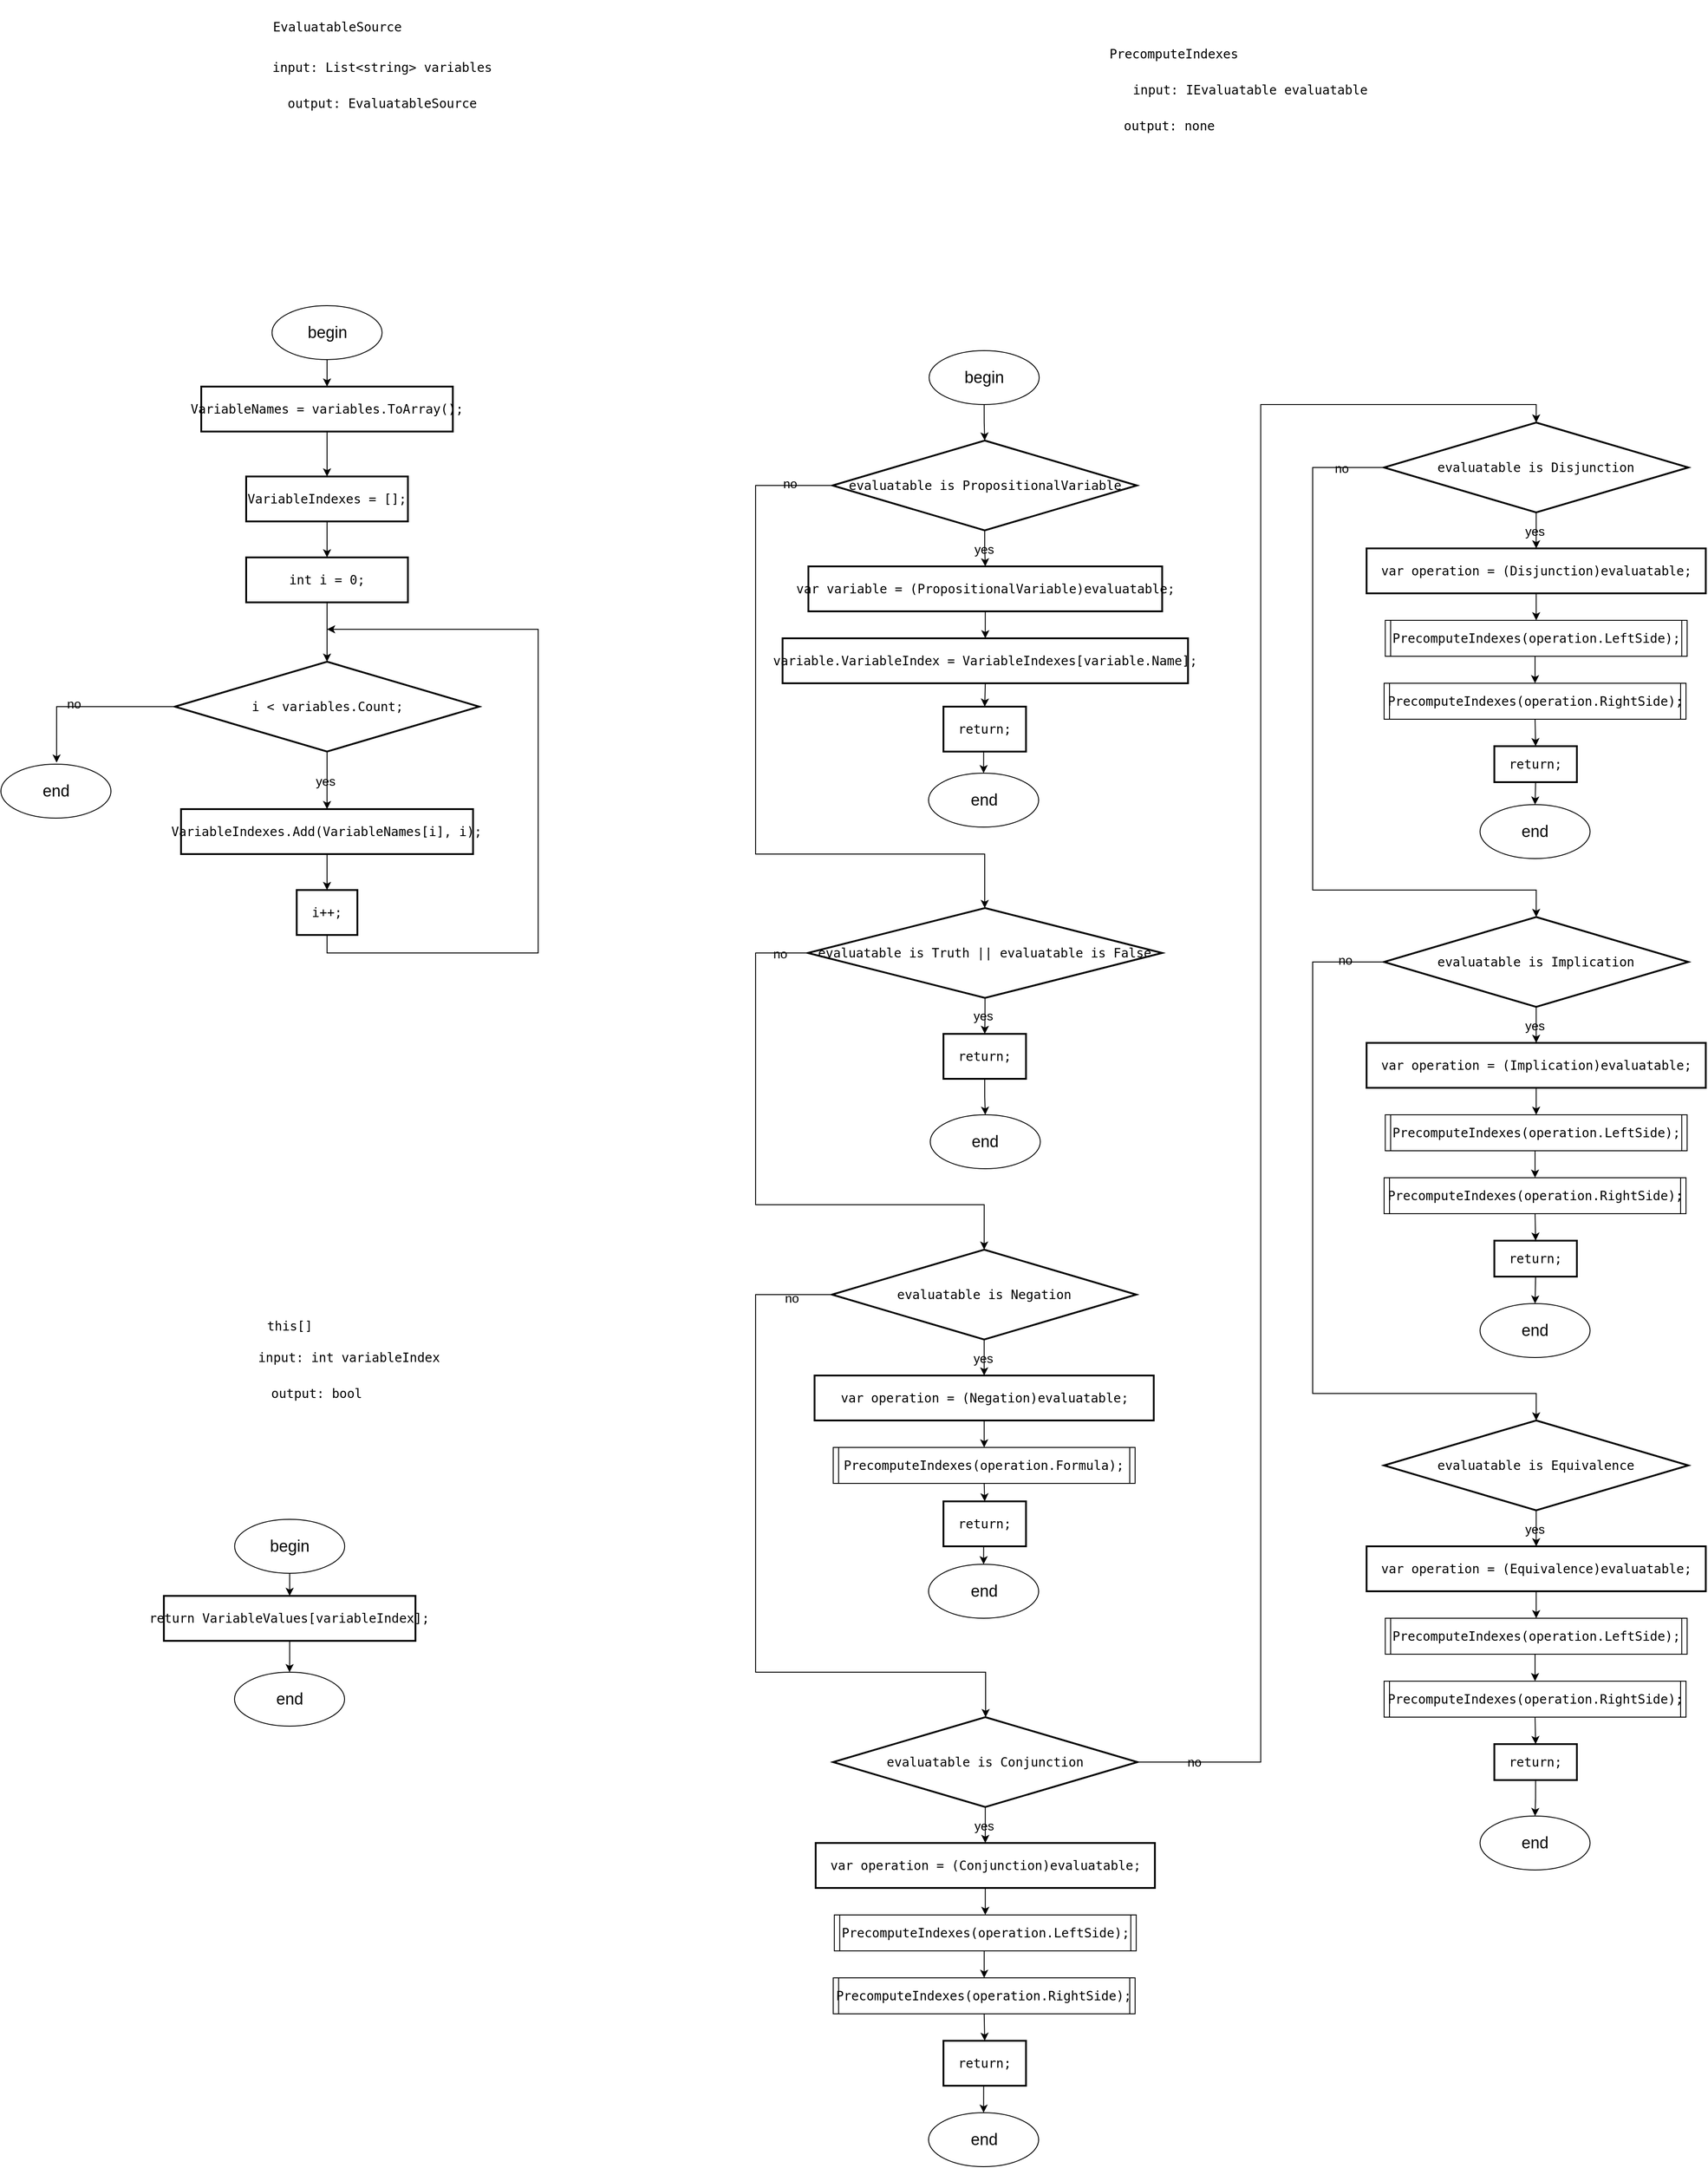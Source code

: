 <mxfile version="22.1.22" type="embed">
  <diagram name="Страница — 1" id="sWSAXF-hKf59TZGgUVjE">
    <mxGraphModel dx="4079" dy="4550" grid="1" gridSize="10" guides="1" tooltips="1" connect="1" arrows="1" fold="1" page="1" pageScale="1" pageWidth="827" pageHeight="1169" math="0" shadow="0">
      <root>
        <mxCell id="0" />
        <mxCell id="1" parent="0" />
        <mxCell id="CubIi49YuS5B6pr_D3DI-1" value="&lt;div style=&quot;&quot;&gt;&lt;pre style=&quot;font-family: &amp;quot;JetBrains Mono&amp;quot;, monospace;&quot;&gt;EvaluatableSource&lt;/pre&gt;&lt;/div&gt;" style="text;html=1;align=center;verticalAlign=middle;resizable=0;points=[];autosize=1;strokeColor=none;fillColor=none;fontSize=14;labelBackgroundColor=none;fontColor=#000000;" parent="1" vertex="1">
          <mxGeometry x="-500.75" y="-1360" width="150" height="60" as="geometry" />
        </mxCell>
        <mxCell id="CubIi49YuS5B6pr_D3DI-4" style="edgeStyle=orthogonalEdgeStyle;rounded=0;orthogonalLoop=1;jettySize=auto;html=1;exitX=0.5;exitY=1;exitDx=0;exitDy=0;entryX=0.5;entryY=0;entryDx=0;entryDy=0;fontSize=14;labelBackgroundColor=none;fontColor=#000000;" parent="1" source="CubIi49YuS5B6pr_D3DI-5" target="CubIi49YuS5B6pr_D3DI-9" edge="1">
          <mxGeometry relative="1" as="geometry" />
        </mxCell>
        <mxCell id="CubIi49YuS5B6pr_D3DI-5" value="&lt;div style=&quot;&quot;&gt;&lt;pre style=&quot;font-family: &amp;quot;JetBrains Mono&amp;quot;, monospace;&quot;&gt;&lt;pre style=&quot;font-family: &amp;quot;JetBrains Mono&amp;quot;, monospace;&quot;&gt;&lt;pre style=&quot;font-family: &amp;quot;JetBrains Mono&amp;quot;, monospace;&quot;&gt;&lt;pre style=&quot;font-family: &amp;quot;JetBrains Mono&amp;quot;, monospace;&quot;&gt;&lt;pre style=&quot;font-family: &amp;quot;JetBrains Mono&amp;quot;, monospace;&quot;&gt;&lt;pre style=&quot;font-family: &amp;quot;JetBrains Mono&amp;quot;, monospace;&quot;&gt;&lt;pre style=&quot;font-family: &amp;quot;JetBrains Mono&amp;quot;, monospace;&quot;&gt;&lt;div&gt;&lt;pre style=&quot;font-family: &amp;quot;JetBrains Mono&amp;quot;, monospace;&quot;&gt;VariableNames = variables.ToArray();&lt;/pre&gt;&lt;/div&gt;&lt;/pre&gt;&lt;/pre&gt;&lt;/pre&gt;&lt;/pre&gt;&lt;/pre&gt;&lt;/pre&gt;&lt;/pre&gt;&lt;/div&gt;" style="rounded=0;whiteSpace=wrap;html=1;absoluteArcSize=1;arcSize=14;strokeWidth=2;fontSize=14;labelBackgroundColor=none;fontColor=#000000;" parent="1" vertex="1">
          <mxGeometry x="-577" y="-930" width="280" height="50" as="geometry" />
        </mxCell>
        <mxCell id="CubIi49YuS5B6pr_D3DI-6" value="&lt;pre style=&quot;font-family: &amp;quot;JetBrains Mono&amp;quot;, monospace;&quot;&gt;input: List&amp;lt;&lt;span style=&quot;white-space-collapse: collapse;&quot;&gt;string&lt;/span&gt;&lt;span style=&quot;white-space-collapse: collapse;&quot;&gt;&amp;gt; variables&lt;/span&gt;&lt;/pre&gt;" style="text;html=1;align=center;verticalAlign=middle;resizable=0;points=[];autosize=1;strokeColor=none;fillColor=none;fontSize=14;labelBackgroundColor=none;fontColor=#000000;" parent="1" vertex="1">
          <mxGeometry x="-500.75" y="-1315" width="250" height="60" as="geometry" />
        </mxCell>
        <mxCell id="CubIi49YuS5B6pr_D3DI-7" value="&lt;pre style=&quot;font-family: &amp;quot;JetBrains Mono&amp;quot;, monospace;&quot;&gt;output: EvaluatableSource&lt;/pre&gt;" style="text;html=1;align=center;verticalAlign=middle;resizable=0;points=[];autosize=1;strokeColor=none;fillColor=none;fontSize=14;labelBackgroundColor=none;fontColor=#000000;" parent="1" vertex="1">
          <mxGeometry x="-485.75" y="-1275" width="220" height="60" as="geometry" />
        </mxCell>
        <mxCell id="CubIi49YuS5B6pr_D3DI-36" style="edgeStyle=orthogonalEdgeStyle;rounded=0;orthogonalLoop=1;jettySize=auto;html=1;exitX=0.5;exitY=1;exitDx=0;exitDy=0;entryX=0.5;entryY=0;entryDx=0;entryDy=0;fontSize=14;labelBackgroundColor=none;fontColor=#000000;" parent="1" source="CubIi49YuS5B6pr_D3DI-9" target="CubIi49YuS5B6pr_D3DI-35" edge="1">
          <mxGeometry relative="1" as="geometry" />
        </mxCell>
        <mxCell id="CubIi49YuS5B6pr_D3DI-9" value="&lt;div style=&quot;&quot;&gt;&lt;pre style=&quot;font-family: &amp;quot;JetBrains Mono&amp;quot;, monospace;&quot;&gt;&lt;pre style=&quot;font-family: &amp;quot;JetBrains Mono&amp;quot;, monospace;&quot;&gt;&lt;pre style=&quot;font-family: &amp;quot;JetBrains Mono&amp;quot;, monospace;&quot;&gt;&lt;pre style=&quot;font-family: &amp;quot;JetBrains Mono&amp;quot;, monospace;&quot;&gt;&lt;pre style=&quot;font-family: &amp;quot;JetBrains Mono&amp;quot;, monospace;&quot;&gt;&lt;pre style=&quot;font-family: &amp;quot;JetBrains Mono&amp;quot;, monospace;&quot;&gt;&lt;pre style=&quot;font-family: &amp;quot;JetBrains Mono&amp;quot;, monospace;&quot;&gt;&lt;pre style=&quot;font-family: &amp;quot;JetBrains Mono&amp;quot;, monospace;&quot;&gt;&lt;div&gt;&lt;pre style=&quot;font-family: &amp;quot;JetBrains Mono&amp;quot;, monospace;&quot;&gt;VariableIndexes = [];&lt;/pre&gt;&lt;/div&gt;&lt;/pre&gt;&lt;/pre&gt;&lt;/pre&gt;&lt;/pre&gt;&lt;/pre&gt;&lt;/pre&gt;&lt;/pre&gt;&lt;/pre&gt;&lt;/div&gt;" style="rounded=0;whiteSpace=wrap;html=1;absoluteArcSize=1;arcSize=14;strokeWidth=2;fontSize=14;labelBackgroundColor=none;fontColor=#000000;" parent="1" vertex="1">
          <mxGeometry x="-527" y="-830" width="180" height="50" as="geometry" />
        </mxCell>
        <mxCell id="CubIi49YuS5B6pr_D3DI-10" style="edgeStyle=orthogonalEdgeStyle;rounded=0;orthogonalLoop=1;jettySize=auto;html=1;exitX=0.5;exitY=1;exitDx=0;exitDy=0;exitPerimeter=0;entryX=0.5;entryY=0;entryDx=0;entryDy=0;fontSize=14;labelBackgroundColor=none;fontColor=#000000;" parent="1" source="CubIi49YuS5B6pr_D3DI-14" target="CubIi49YuS5B6pr_D3DI-28" edge="1">
          <mxGeometry relative="1" as="geometry">
            <mxPoint x="-437" y="-400" as="targetPoint" />
          </mxGeometry>
        </mxCell>
        <mxCell id="CubIi49YuS5B6pr_D3DI-11" value="yes" style="edgeLabel;html=1;align=center;verticalAlign=middle;resizable=0;points=[];fontSize=14;labelBackgroundColor=none;fontColor=#000000;" parent="CubIi49YuS5B6pr_D3DI-10" vertex="1" connectable="0">
          <mxGeometry x="0.029" y="-2" relative="1" as="geometry">
            <mxPoint as="offset" />
          </mxGeometry>
        </mxCell>
        <mxCell id="CubIi49YuS5B6pr_D3DI-12" style="edgeStyle=orthogonalEdgeStyle;rounded=0;orthogonalLoop=1;jettySize=auto;html=1;exitX=0;exitY=0.5;exitDx=0;exitDy=0;exitPerimeter=0;entryX=0.506;entryY=-0.029;entryDx=0;entryDy=0;entryPerimeter=0;fontSize=14;labelBackgroundColor=none;fontColor=#000000;" parent="1" source="CubIi49YuS5B6pr_D3DI-14" target="4" edge="1">
          <mxGeometry relative="1" as="geometry">
            <mxPoint x="-722" y="-540" as="targetPoint" />
          </mxGeometry>
        </mxCell>
        <mxCell id="CubIi49YuS5B6pr_D3DI-13" value="no" style="edgeLabel;html=1;align=center;verticalAlign=middle;resizable=0;points=[];fontSize=14;labelBackgroundColor=none;fontColor=#000000;" parent="CubIi49YuS5B6pr_D3DI-12" vertex="1" connectable="0">
          <mxGeometry x="0.158" y="-2" relative="1" as="geometry">
            <mxPoint y="-1" as="offset" />
          </mxGeometry>
        </mxCell>
        <mxCell id="CubIi49YuS5B6pr_D3DI-14" value="&lt;div style=&quot;&quot;&gt;&lt;pre style=&quot;font-family: &amp;quot;JetBrains Mono&amp;quot;, monospace;&quot;&gt;&lt;div&gt;&lt;pre style=&quot;font-family: &amp;quot;JetBrains Mono&amp;quot;, monospace;&quot;&gt;i &amp;lt; variables.Count;&lt;/pre&gt;&lt;/div&gt;&lt;/pre&gt;&lt;/div&gt;" style="strokeWidth=2;html=1;shape=mxgraph.flowchart.decision;whiteSpace=wrap;fontSize=14;labelBackgroundColor=none;fontColor=#000000;" parent="1" vertex="1">
          <mxGeometry x="-606.38" y="-624" width="338.75" height="100" as="geometry" />
        </mxCell>
        <mxCell id="CubIi49YuS5B6pr_D3DI-39" style="edgeStyle=orthogonalEdgeStyle;rounded=0;orthogonalLoop=1;jettySize=auto;html=1;exitX=0.5;exitY=1;exitDx=0;exitDy=0;entryX=0.5;entryY=0;entryDx=0;entryDy=0;fontSize=14;labelBackgroundColor=none;fontColor=#000000;" parent="1" source="CubIi49YuS5B6pr_D3DI-28" target="CubIi49YuS5B6pr_D3DI-38" edge="1">
          <mxGeometry relative="1" as="geometry" />
        </mxCell>
        <mxCell id="CubIi49YuS5B6pr_D3DI-28" value="&lt;div style=&quot;&quot;&gt;&lt;pre style=&quot;font-family: &amp;quot;JetBrains Mono&amp;quot;, monospace;&quot;&gt;&lt;pre style=&quot;font-family: &amp;quot;JetBrains Mono&amp;quot;, monospace;&quot;&gt;&lt;pre style=&quot;font-family: &amp;quot;JetBrains Mono&amp;quot;, monospace;&quot;&gt;&lt;pre style=&quot;font-family: &amp;quot;JetBrains Mono&amp;quot;, monospace;&quot;&gt;&lt;pre style=&quot;font-family: &amp;quot;JetBrains Mono&amp;quot;, monospace;&quot;&gt;&lt;pre style=&quot;font-family: &amp;quot;JetBrains Mono&amp;quot;, monospace;&quot;&gt;&lt;pre style=&quot;font-family: &amp;quot;JetBrains Mono&amp;quot;, monospace;&quot;&gt;&lt;div&gt;&lt;pre style=&quot;font-family: &amp;quot;JetBrains Mono&amp;quot;, monospace;&quot;&gt;VariableIndexes.Add(VariableNames[i], i);&lt;/pre&gt;&lt;/div&gt;&lt;/pre&gt;&lt;/pre&gt;&lt;/pre&gt;&lt;/pre&gt;&lt;/pre&gt;&lt;/pre&gt;&lt;/pre&gt;&lt;/div&gt;" style="rounded=0;whiteSpace=wrap;html=1;absoluteArcSize=1;arcSize=14;strokeWidth=2;fontSize=14;labelBackgroundColor=none;fontColor=#000000;" parent="1" vertex="1">
          <mxGeometry x="-599.52" y="-460" width="325.01" height="50" as="geometry" />
        </mxCell>
        <mxCell id="CubIi49YuS5B6pr_D3DI-35" value="&lt;div style=&quot;&quot;&gt;&lt;pre style=&quot;font-family: &amp;quot;JetBrains Mono&amp;quot;, monospace;&quot;&gt;&lt;pre style=&quot;font-family: &amp;quot;JetBrains Mono&amp;quot;, monospace;&quot;&gt;&lt;pre style=&quot;font-family: &amp;quot;JetBrains Mono&amp;quot;, monospace;&quot;&gt;&lt;pre style=&quot;font-family: &amp;quot;JetBrains Mono&amp;quot;, monospace;&quot;&gt;&lt;pre style=&quot;font-family: &amp;quot;JetBrains Mono&amp;quot;, monospace;&quot;&gt;&lt;pre style=&quot;font-family: &amp;quot;JetBrains Mono&amp;quot;, monospace;&quot;&gt;&lt;pre style=&quot;font-family: &amp;quot;JetBrains Mono&amp;quot;, monospace;&quot;&gt;&lt;pre style=&quot;font-family: &amp;quot;JetBrains Mono&amp;quot;, monospace;&quot;&gt;&lt;pre style=&quot;font-family: &amp;quot;JetBrains Mono&amp;quot;, monospace;&quot;&gt;&lt;div&gt;&lt;pre style=&quot;font-family: &amp;quot;JetBrains Mono&amp;quot;, monospace;&quot;&gt;&lt;span style=&quot;&quot;&gt;int &lt;/span&gt;i = &lt;span style=&quot;&quot;&gt;0&lt;/span&gt;;&lt;/pre&gt;&lt;/div&gt;&lt;/pre&gt;&lt;/pre&gt;&lt;/pre&gt;&lt;/pre&gt;&lt;/pre&gt;&lt;/pre&gt;&lt;/pre&gt;&lt;/pre&gt;&lt;/pre&gt;&lt;/div&gt;" style="rounded=0;whiteSpace=wrap;html=1;absoluteArcSize=1;arcSize=14;strokeWidth=2;fontSize=14;labelBackgroundColor=none;fontColor=#000000;" parent="1" vertex="1">
          <mxGeometry x="-527" y="-740" width="180" height="50" as="geometry" />
        </mxCell>
        <mxCell id="CubIi49YuS5B6pr_D3DI-38" value="&lt;div style=&quot;&quot;&gt;&lt;pre style=&quot;font-family: &amp;quot;JetBrains Mono&amp;quot;, monospace;&quot;&gt;&lt;pre style=&quot;font-family: &amp;quot;JetBrains Mono&amp;quot;, monospace;&quot;&gt;&lt;pre style=&quot;font-family: &amp;quot;JetBrains Mono&amp;quot;, monospace;&quot;&gt;&lt;pre style=&quot;font-family: &amp;quot;JetBrains Mono&amp;quot;, monospace;&quot;&gt;&lt;pre style=&quot;font-family: &amp;quot;JetBrains Mono&amp;quot;, monospace;&quot;&gt;&lt;pre style=&quot;font-family: &amp;quot;JetBrains Mono&amp;quot;, monospace;&quot;&gt;&lt;pre style=&quot;font-family: &amp;quot;JetBrains Mono&amp;quot;, monospace;&quot;&gt;&lt;pre style=&quot;font-family: &amp;quot;JetBrains Mono&amp;quot;, monospace;&quot;&gt;i++;&lt;/pre&gt;&lt;/pre&gt;&lt;/pre&gt;&lt;/pre&gt;&lt;/pre&gt;&lt;/pre&gt;&lt;/pre&gt;&lt;/pre&gt;&lt;/div&gt;" style="rounded=0;whiteSpace=wrap;html=1;absoluteArcSize=1;arcSize=14;strokeWidth=2;fontSize=14;labelBackgroundColor=none;fontColor=#000000;" parent="1" vertex="1">
          <mxGeometry x="-470.77" y="-370" width="67.52" height="50" as="geometry" />
        </mxCell>
        <mxCell id="CubIi49YuS5B6pr_D3DI-40" style="edgeStyle=orthogonalEdgeStyle;rounded=0;orthogonalLoop=1;jettySize=auto;html=1;exitX=0.5;exitY=1;exitDx=0;exitDy=0;fontSize=14;labelBackgroundColor=none;fontColor=#000000;" parent="1" source="CubIi49YuS5B6pr_D3DI-38" edge="1">
          <mxGeometry relative="1" as="geometry">
            <Array as="points">
              <mxPoint x="-437" y="-300" />
              <mxPoint x="-202" y="-300" />
              <mxPoint x="-202" y="-660" />
            </Array>
            <mxPoint x="-437" y="-660" as="targetPoint" />
          </mxGeometry>
        </mxCell>
        <mxCell id="CubIi49YuS5B6pr_D3DI-41" style="edgeStyle=orthogonalEdgeStyle;rounded=0;orthogonalLoop=1;jettySize=auto;html=1;exitX=0.5;exitY=1;exitDx=0;exitDy=0;entryX=0.5;entryY=0;entryDx=0;entryDy=0;entryPerimeter=0;fontSize=14;labelBackgroundColor=none;fontColor=#000000;" parent="1" source="CubIi49YuS5B6pr_D3DI-35" target="CubIi49YuS5B6pr_D3DI-14" edge="1">
          <mxGeometry relative="1" as="geometry" />
        </mxCell>
        <mxCell id="CubIi49YuS5B6pr_D3DI-105" value="&lt;div style=&quot;&quot;&gt;&lt;pre style=&quot;font-family: &amp;quot;JetBrains Mono&amp;quot;, monospace;&quot;&gt;&lt;div&gt;&lt;pre style=&quot;font-family: &amp;quot;JetBrains Mono&amp;quot;, monospace;&quot;&gt;PrecomputeIndexes&lt;/pre&gt;&lt;/div&gt;&lt;/pre&gt;&lt;/div&gt;" style="text;html=1;align=center;verticalAlign=middle;resizable=0;points=[];autosize=1;strokeColor=none;fillColor=none;fontSize=14;labelBackgroundColor=none;fontColor=#000000;" parent="1" vertex="1">
          <mxGeometry x="430" y="-1330" width="150" height="60" as="geometry" />
        </mxCell>
        <mxCell id="CubIi49YuS5B6pr_D3DI-110" value="&lt;pre style=&quot;font-family: &amp;quot;JetBrains Mono&amp;quot;, monospace;&quot;&gt;input: IEvaluatable evaluatable&lt;/pre&gt;" style="text;html=1;align=center;verticalAlign=middle;resizable=0;points=[];autosize=1;strokeColor=none;fillColor=none;fontSize=14;labelBackgroundColor=none;fontColor=#000000;" parent="1" vertex="1">
          <mxGeometry x="460" y="-1290" width="260" height="60" as="geometry" />
        </mxCell>
        <mxCell id="CubIi49YuS5B6pr_D3DI-111" value="&lt;pre style=&quot;font-family: &amp;quot;JetBrains Mono&amp;quot;, monospace;&quot;&gt;output: &lt;span style=&quot;white-space-collapse: collapse;&quot;&gt;none&lt;/span&gt;&lt;/pre&gt;" style="text;html=1;align=center;verticalAlign=middle;resizable=0;points=[];autosize=1;strokeColor=none;fillColor=none;fontSize=14;labelBackgroundColor=none;fontColor=#000000;" parent="1" vertex="1">
          <mxGeometry x="440" y="-1250" width="120" height="60" as="geometry" />
        </mxCell>
        <mxCell id="CubIi49YuS5B6pr_D3DI-114" style="edgeStyle=orthogonalEdgeStyle;rounded=0;orthogonalLoop=1;jettySize=auto;html=1;exitX=0.5;exitY=1;exitDx=0;exitDy=0;exitPerimeter=0;entryX=0.5;entryY=0;entryDx=0;entryDy=0;fontSize=14;labelBackgroundColor=none;fontColor=#000000;" parent="1" source="CubIi49YuS5B6pr_D3DI-118" target="CubIi49YuS5B6pr_D3DI-121" edge="1">
          <mxGeometry relative="1" as="geometry">
            <mxPoint x="295" y="-646" as="targetPoint" />
          </mxGeometry>
        </mxCell>
        <mxCell id="CubIi49YuS5B6pr_D3DI-115" value="yes" style="edgeLabel;html=1;align=center;verticalAlign=middle;resizable=0;points=[];fontSize=14;labelBackgroundColor=none;fontColor=#000000;" parent="CubIi49YuS5B6pr_D3DI-114" vertex="1" connectable="0">
          <mxGeometry x="0.029" y="-2" relative="1" as="geometry">
            <mxPoint as="offset" />
          </mxGeometry>
        </mxCell>
        <mxCell id="CubIi49YuS5B6pr_D3DI-207" style="edgeStyle=orthogonalEdgeStyle;rounded=0;orthogonalLoop=1;jettySize=auto;html=1;exitX=0;exitY=0.5;exitDx=0;exitDy=0;exitPerimeter=0;fontSize=14;labelBackgroundColor=none;fontColor=#000000;" parent="1" source="CubIi49YuS5B6pr_D3DI-118" target="CubIi49YuS5B6pr_D3DI-133" edge="1">
          <mxGeometry relative="1" as="geometry">
            <Array as="points">
              <mxPoint x="40" y="-820" />
              <mxPoint x="40" y="-410" />
              <mxPoint x="295" y="-410" />
            </Array>
          </mxGeometry>
        </mxCell>
        <mxCell id="CubIi49YuS5B6pr_D3DI-210" value="no" style="edgeLabel;html=1;align=center;verticalAlign=middle;resizable=0;points=[];fontSize=14;labelBackgroundColor=none;fontColor=#000000;" parent="CubIi49YuS5B6pr_D3DI-207" vertex="1" connectable="0">
          <mxGeometry x="-0.882" y="-2" relative="1" as="geometry">
            <mxPoint as="offset" />
          </mxGeometry>
        </mxCell>
        <mxCell id="CubIi49YuS5B6pr_D3DI-118" value="&lt;div style=&quot;&quot;&gt;&lt;pre style=&quot;font-family: &amp;quot;JetBrains Mono&amp;quot;, monospace;&quot;&gt;&lt;pre style=&quot;font-family: &amp;quot;JetBrains Mono&amp;quot;, monospace;&quot;&gt;&lt;div&gt;&lt;pre style=&quot;font-family: &amp;quot;JetBrains Mono&amp;quot;, monospace;&quot;&gt;&lt;span style=&quot;&quot;&gt;evaluatable &lt;/span&gt;&lt;span style=&quot;&quot;&gt;is &lt;/span&gt;&lt;span style=&quot;&quot;&gt;PropositionalVariable&lt;/span&gt;&lt;/pre&gt;&lt;/div&gt;&lt;/pre&gt;&lt;/pre&gt;&lt;/div&gt;" style="strokeWidth=2;html=1;shape=mxgraph.flowchart.decision;whiteSpace=wrap;fontSize=14;labelBackgroundColor=none;fontColor=#000000;" parent="1" vertex="1">
          <mxGeometry x="125.62" y="-870" width="338.75" height="100" as="geometry" />
        </mxCell>
        <mxCell id="CubIi49YuS5B6pr_D3DI-127" style="edgeStyle=orthogonalEdgeStyle;rounded=0;orthogonalLoop=1;jettySize=auto;html=1;exitX=0.5;exitY=1;exitDx=0;exitDy=0;fontSize=14;labelBackgroundColor=none;fontColor=#000000;" parent="1" source="CubIi49YuS5B6pr_D3DI-121" target="CubIi49YuS5B6pr_D3DI-126" edge="1">
          <mxGeometry relative="1" as="geometry" />
        </mxCell>
        <mxCell id="CubIi49YuS5B6pr_D3DI-121" value="&lt;div style=&quot;&quot;&gt;&lt;pre style=&quot;font-family: &amp;quot;JetBrains Mono&amp;quot;, monospace;&quot;&gt;&lt;pre style=&quot;font-family: &amp;quot;JetBrains Mono&amp;quot;, monospace;&quot;&gt;&lt;pre style=&quot;font-family: &amp;quot;JetBrains Mono&amp;quot;, monospace;&quot;&gt;&lt;pre style=&quot;font-family: &amp;quot;JetBrains Mono&amp;quot;, monospace;&quot;&gt;&lt;pre style=&quot;font-family: &amp;quot;JetBrains Mono&amp;quot;, monospace;&quot;&gt;&lt;pre style=&quot;font-family: &amp;quot;JetBrains Mono&amp;quot;, monospace;&quot;&gt;&lt;pre style=&quot;font-family: &amp;quot;JetBrains Mono&amp;quot;, monospace;&quot;&gt;&lt;pre style=&quot;font-family: &amp;quot;JetBrains Mono&amp;quot;, monospace;&quot;&gt;&lt;div&gt;&lt;pre style=&quot;font-family: &amp;quot;JetBrains Mono&amp;quot;, monospace;&quot;&gt;var variable = (PropositionalVariable)evaluatable;&lt;/pre&gt;&lt;/div&gt;&lt;/pre&gt;&lt;/pre&gt;&lt;/pre&gt;&lt;/pre&gt;&lt;/pre&gt;&lt;/pre&gt;&lt;/pre&gt;&lt;/pre&gt;&lt;/div&gt;" style="rounded=0;whiteSpace=wrap;html=1;absoluteArcSize=1;arcSize=14;strokeWidth=2;fontSize=14;labelBackgroundColor=none;fontColor=#000000;" parent="1" vertex="1">
          <mxGeometry x="98.74" y="-730" width="393.76" height="50" as="geometry" />
        </mxCell>
        <mxCell id="CubIi49YuS5B6pr_D3DI-129" style="edgeStyle=orthogonalEdgeStyle;rounded=0;orthogonalLoop=1;jettySize=auto;html=1;exitX=0.5;exitY=1;exitDx=0;exitDy=0;entryX=0.5;entryY=0;entryDx=0;entryDy=0;fontSize=14;labelBackgroundColor=none;fontColor=#000000;" parent="1" source="CubIi49YuS5B6pr_D3DI-126" target="CubIi49YuS5B6pr_D3DI-128" edge="1">
          <mxGeometry relative="1" as="geometry" />
        </mxCell>
        <mxCell id="CubIi49YuS5B6pr_D3DI-126" value="&lt;div style=&quot;&quot;&gt;&lt;pre style=&quot;font-family: &amp;quot;JetBrains Mono&amp;quot;, monospace;&quot;&gt;&lt;pre style=&quot;font-family: &amp;quot;JetBrains Mono&amp;quot;, monospace;&quot;&gt;&lt;pre style=&quot;font-family: &amp;quot;JetBrains Mono&amp;quot;, monospace;&quot;&gt;&lt;pre style=&quot;font-family: &amp;quot;JetBrains Mono&amp;quot;, monospace;&quot;&gt;&lt;pre style=&quot;font-family: &amp;quot;JetBrains Mono&amp;quot;, monospace;&quot;&gt;&lt;pre style=&quot;font-family: &amp;quot;JetBrains Mono&amp;quot;, monospace;&quot;&gt;&lt;pre style=&quot;font-family: &amp;quot;JetBrains Mono&amp;quot;, monospace;&quot;&gt;&lt;pre style=&quot;font-family: &amp;quot;JetBrains Mono&amp;quot;, monospace;&quot;&gt;&lt;pre style=&quot;font-family: &amp;quot;JetBrains Mono&amp;quot;, monospace;&quot;&gt;&lt;div&gt;&lt;pre style=&quot;font-family: &amp;quot;JetBrains Mono&amp;quot;, monospace;&quot;&gt;variable.VariableIndex = VariableIndexes[variable.Name];&lt;/pre&gt;&lt;/div&gt;&lt;/pre&gt;&lt;/pre&gt;&lt;/pre&gt;&lt;/pre&gt;&lt;/pre&gt;&lt;/pre&gt;&lt;/pre&gt;&lt;/pre&gt;&lt;/pre&gt;&lt;/div&gt;" style="rounded=0;whiteSpace=wrap;html=1;absoluteArcSize=1;arcSize=14;strokeWidth=2;fontSize=14;labelBackgroundColor=none;fontColor=#000000;" parent="1" vertex="1">
          <mxGeometry x="69.99" y="-650" width="451.26" height="50" as="geometry" />
        </mxCell>
        <mxCell id="12" style="edgeStyle=orthogonalEdgeStyle;rounded=0;orthogonalLoop=1;jettySize=auto;html=1;exitX=0.5;exitY=1;exitDx=0;exitDy=0;entryX=0.5;entryY=0;entryDx=0;entryDy=0;" parent="1" source="CubIi49YuS5B6pr_D3DI-128" target="11" edge="1">
          <mxGeometry relative="1" as="geometry" />
        </mxCell>
        <mxCell id="CubIi49YuS5B6pr_D3DI-128" value="&lt;div style=&quot;&quot;&gt;&lt;pre style=&quot;font-family: &amp;quot;JetBrains Mono&amp;quot;, monospace;&quot;&gt;&lt;pre style=&quot;font-family: &amp;quot;JetBrains Mono&amp;quot;, monospace;&quot;&gt;&lt;pre style=&quot;font-family: &amp;quot;JetBrains Mono&amp;quot;, monospace;&quot;&gt;&lt;pre style=&quot;font-family: &amp;quot;JetBrains Mono&amp;quot;, monospace;&quot;&gt;&lt;pre style=&quot;font-family: &amp;quot;JetBrains Mono&amp;quot;, monospace;&quot;&gt;&lt;pre style=&quot;font-family: &amp;quot;JetBrains Mono&amp;quot;, monospace;&quot;&gt;&lt;pre style=&quot;font-family: &amp;quot;JetBrains Mono&amp;quot;, monospace;&quot;&gt;&lt;pre style=&quot;font-family: &amp;quot;JetBrains Mono&amp;quot;, monospace;&quot;&gt;&lt;pre style=&quot;font-family: &amp;quot;JetBrains Mono&amp;quot;, monospace;&quot;&gt;&lt;pre style=&quot;font-family: &amp;quot;JetBrains Mono&amp;quot;, monospace;&quot;&gt;&lt;div&gt;&lt;pre style=&quot;font-family: &amp;quot;JetBrains Mono&amp;quot;, monospace;&quot;&gt;&lt;span style=&quot;&quot;&gt;return&lt;/span&gt;;&lt;/pre&gt;&lt;/div&gt;&lt;/pre&gt;&lt;/pre&gt;&lt;/pre&gt;&lt;/pre&gt;&lt;/pre&gt;&lt;/pre&gt;&lt;/pre&gt;&lt;/pre&gt;&lt;/pre&gt;&lt;/pre&gt;&lt;/div&gt;" style="rounded=0;whiteSpace=wrap;html=1;absoluteArcSize=1;arcSize=14;strokeWidth=2;fontSize=14;labelBackgroundColor=none;fontColor=#000000;" parent="1" vertex="1">
          <mxGeometry x="249.06" y="-574" width="91.88" height="50" as="geometry" />
        </mxCell>
        <mxCell id="CubIi49YuS5B6pr_D3DI-131" style="edgeStyle=orthogonalEdgeStyle;rounded=0;orthogonalLoop=1;jettySize=auto;html=1;exitX=0.5;exitY=1;exitDx=0;exitDy=0;exitPerimeter=0;fontSize=14;labelBackgroundColor=none;fontColor=#000000;" parent="1" source="CubIi49YuS5B6pr_D3DI-133" target="CubIi49YuS5B6pr_D3DI-139" edge="1">
          <mxGeometry relative="1" as="geometry">
            <mxPoint x="295" y="-190" as="targetPoint" />
          </mxGeometry>
        </mxCell>
        <mxCell id="CubIi49YuS5B6pr_D3DI-132" value="yes" style="edgeLabel;html=1;align=center;verticalAlign=middle;resizable=0;points=[];fontSize=14;labelBackgroundColor=none;fontColor=#000000;" parent="CubIi49YuS5B6pr_D3DI-131" vertex="1" connectable="0">
          <mxGeometry x="0.029" y="-2" relative="1" as="geometry">
            <mxPoint as="offset" />
          </mxGeometry>
        </mxCell>
        <mxCell id="CubIi49YuS5B6pr_D3DI-133" value="&lt;div style=&quot;&quot;&gt;&lt;pre style=&quot;font-family: &amp;quot;JetBrains Mono&amp;quot;, monospace;&quot;&gt;&lt;pre style=&quot;font-family: &amp;quot;JetBrains Mono&amp;quot;, monospace;&quot;&gt;&lt;pre style=&quot;font-family: &amp;quot;JetBrains Mono&amp;quot;, monospace;&quot;&gt;&lt;div&gt;&lt;pre style=&quot;font-family: &amp;quot;JetBrains Mono&amp;quot;, monospace;&quot;&gt;evaluatable &lt;span style=&quot;&quot;&gt;is &lt;/span&gt;Truth || evaluatable &lt;span style=&quot;&quot;&gt;is &lt;/span&gt;False&lt;/pre&gt;&lt;/div&gt;&lt;/pre&gt;&lt;/pre&gt;&lt;/pre&gt;&lt;/div&gt;" style="strokeWidth=2;html=1;shape=mxgraph.flowchart.decision;whiteSpace=wrap;fontSize=14;labelBackgroundColor=none;fontColor=#000000;" parent="1" vertex="1">
          <mxGeometry x="98.12" y="-350" width="394.38" height="100" as="geometry" />
        </mxCell>
        <mxCell id="14" style="edgeStyle=orthogonalEdgeStyle;rounded=0;orthogonalLoop=1;jettySize=auto;html=1;exitX=0.5;exitY=1;exitDx=0;exitDy=0;entryX=0.5;entryY=0;entryDx=0;entryDy=0;" parent="1" source="CubIi49YuS5B6pr_D3DI-139" target="13" edge="1">
          <mxGeometry relative="1" as="geometry" />
        </mxCell>
        <mxCell id="CubIi49YuS5B6pr_D3DI-139" value="&lt;div style=&quot;&quot;&gt;&lt;pre style=&quot;font-family: &amp;quot;JetBrains Mono&amp;quot;, monospace;&quot;&gt;&lt;pre style=&quot;font-family: &amp;quot;JetBrains Mono&amp;quot;, monospace;&quot;&gt;&lt;pre style=&quot;font-family: &amp;quot;JetBrains Mono&amp;quot;, monospace;&quot;&gt;&lt;pre style=&quot;font-family: &amp;quot;JetBrains Mono&amp;quot;, monospace;&quot;&gt;&lt;pre style=&quot;font-family: &amp;quot;JetBrains Mono&amp;quot;, monospace;&quot;&gt;&lt;pre style=&quot;font-family: &amp;quot;JetBrains Mono&amp;quot;, monospace;&quot;&gt;&lt;pre style=&quot;font-family: &amp;quot;JetBrains Mono&amp;quot;, monospace;&quot;&gt;&lt;pre style=&quot;font-family: &amp;quot;JetBrains Mono&amp;quot;, monospace;&quot;&gt;&lt;pre style=&quot;font-family: &amp;quot;JetBrains Mono&amp;quot;, monospace;&quot;&gt;&lt;pre style=&quot;font-family: &amp;quot;JetBrains Mono&amp;quot;, monospace;&quot;&gt;&lt;div&gt;&lt;pre style=&quot;font-family: &amp;quot;JetBrains Mono&amp;quot;, monospace;&quot;&gt;&lt;span style=&quot;&quot;&gt;return&lt;/span&gt;;&lt;/pre&gt;&lt;/div&gt;&lt;/pre&gt;&lt;/pre&gt;&lt;/pre&gt;&lt;/pre&gt;&lt;/pre&gt;&lt;/pre&gt;&lt;/pre&gt;&lt;/pre&gt;&lt;/pre&gt;&lt;/pre&gt;&lt;/div&gt;" style="rounded=0;whiteSpace=wrap;html=1;absoluteArcSize=1;arcSize=14;strokeWidth=2;fontSize=14;labelBackgroundColor=none;fontColor=#000000;" parent="1" vertex="1">
          <mxGeometry x="249.06" y="-210" width="91.88" height="50" as="geometry" />
        </mxCell>
        <mxCell id="CubIi49YuS5B6pr_D3DI-141" style="edgeStyle=orthogonalEdgeStyle;rounded=0;orthogonalLoop=1;jettySize=auto;html=1;exitX=0.5;exitY=1;exitDx=0;exitDy=0;exitPerimeter=0;entryX=0.5;entryY=0;entryDx=0;entryDy=0;fontSize=14;labelBackgroundColor=none;fontColor=#000000;" parent="1" source="CubIi49YuS5B6pr_D3DI-143" target="CubIi49YuS5B6pr_D3DI-146" edge="1">
          <mxGeometry relative="1" as="geometry">
            <mxPoint x="294.37" y="254" as="targetPoint" />
          </mxGeometry>
        </mxCell>
        <mxCell id="CubIi49YuS5B6pr_D3DI-142" value="yes" style="edgeLabel;html=1;align=center;verticalAlign=middle;resizable=0;points=[];fontSize=14;labelBackgroundColor=none;fontColor=#000000;" parent="CubIi49YuS5B6pr_D3DI-141" vertex="1" connectable="0">
          <mxGeometry x="0.029" y="-2" relative="1" as="geometry">
            <mxPoint as="offset" />
          </mxGeometry>
        </mxCell>
        <mxCell id="CubIi49YuS5B6pr_D3DI-214" style="edgeStyle=orthogonalEdgeStyle;rounded=0;orthogonalLoop=1;jettySize=auto;html=1;exitX=0;exitY=0.5;exitDx=0;exitDy=0;exitPerimeter=0;fontSize=14;labelBackgroundColor=none;fontColor=#000000;" parent="1" source="CubIi49YuS5B6pr_D3DI-143" target="CubIi49YuS5B6pr_D3DI-158" edge="1">
          <mxGeometry relative="1" as="geometry">
            <Array as="points">
              <mxPoint x="40" y="80" />
              <mxPoint x="40" y="500" />
              <mxPoint x="296" y="500" />
            </Array>
          </mxGeometry>
        </mxCell>
        <mxCell id="CubIi49YuS5B6pr_D3DI-215" value="no" style="edgeLabel;html=1;align=center;verticalAlign=middle;resizable=0;points=[];fontSize=14;labelBackgroundColor=none;fontColor=#000000;" parent="CubIi49YuS5B6pr_D3DI-214" vertex="1" connectable="0">
          <mxGeometry x="-0.891" y="4" relative="1" as="geometry">
            <mxPoint x="-1" as="offset" />
          </mxGeometry>
        </mxCell>
        <mxCell id="CubIi49YuS5B6pr_D3DI-143" value="&lt;div style=&quot;&quot;&gt;&lt;pre style=&quot;font-family: &amp;quot;JetBrains Mono&amp;quot;, monospace;&quot;&gt;&lt;pre style=&quot;font-family: &amp;quot;JetBrains Mono&amp;quot;, monospace;&quot;&gt;&lt;pre style=&quot;font-family: &amp;quot;JetBrains Mono&amp;quot;, monospace;&quot;&gt;&lt;div&gt;&lt;pre style=&quot;font-family: &amp;quot;JetBrains Mono&amp;quot;, monospace;&quot;&gt;evaluatable &lt;span style=&quot;&quot;&gt;is &lt;/span&gt;Negation&lt;/pre&gt;&lt;/div&gt;&lt;/pre&gt;&lt;/pre&gt;&lt;/pre&gt;&lt;/div&gt;" style="strokeWidth=2;html=1;shape=mxgraph.flowchart.decision;whiteSpace=wrap;fontSize=14;labelBackgroundColor=none;fontColor=#000000;" parent="1" vertex="1">
          <mxGeometry x="124.99" y="30" width="338.75" height="100" as="geometry" />
        </mxCell>
        <mxCell id="CubIi49YuS5B6pr_D3DI-154" style="edgeStyle=orthogonalEdgeStyle;rounded=0;orthogonalLoop=1;jettySize=auto;html=1;exitX=0.5;exitY=1;exitDx=0;exitDy=0;entryX=0.5;entryY=0;entryDx=0;entryDy=0;fontSize=14;labelBackgroundColor=none;fontColor=#000000;" parent="1" source="CubIi49YuS5B6pr_D3DI-146" target="CubIi49YuS5B6pr_D3DI-151" edge="1">
          <mxGeometry relative="1" as="geometry" />
        </mxCell>
        <mxCell id="CubIi49YuS5B6pr_D3DI-146" value="&lt;div style=&quot;&quot;&gt;&lt;pre style=&quot;font-family: &amp;quot;JetBrains Mono&amp;quot;, monospace;&quot;&gt;&lt;pre style=&quot;font-family: &amp;quot;JetBrains Mono&amp;quot;, monospace;&quot;&gt;&lt;pre style=&quot;font-family: &amp;quot;JetBrains Mono&amp;quot;, monospace;&quot;&gt;&lt;pre style=&quot;font-family: &amp;quot;JetBrains Mono&amp;quot;, monospace;&quot;&gt;&lt;pre style=&quot;font-family: &amp;quot;JetBrains Mono&amp;quot;, monospace;&quot;&gt;&lt;pre style=&quot;font-family: &amp;quot;JetBrains Mono&amp;quot;, monospace;&quot;&gt;&lt;pre style=&quot;font-family: &amp;quot;JetBrains Mono&amp;quot;, monospace;&quot;&gt;&lt;pre style=&quot;font-family: &amp;quot;JetBrains Mono&amp;quot;, monospace;&quot;&gt;&lt;pre style=&quot;font-family: &amp;quot;JetBrains Mono&amp;quot;, monospace;&quot;&gt;&lt;div&gt;&lt;pre style=&quot;font-family: &amp;quot;JetBrains Mono&amp;quot;, monospace;&quot;&gt;var operation = (Negation)evaluatable;&lt;/pre&gt;&lt;/div&gt;&lt;/pre&gt;&lt;/pre&gt;&lt;/pre&gt;&lt;/pre&gt;&lt;/pre&gt;&lt;/pre&gt;&lt;/pre&gt;&lt;/pre&gt;&lt;/pre&gt;&lt;/div&gt;" style="rounded=0;whiteSpace=wrap;html=1;absoluteArcSize=1;arcSize=14;strokeWidth=2;fontSize=14;labelBackgroundColor=none;fontColor=#000000;" parent="1" vertex="1">
          <mxGeometry x="105.61" y="170" width="377.52" height="50" as="geometry" />
        </mxCell>
        <mxCell id="16" style="edgeStyle=orthogonalEdgeStyle;rounded=0;orthogonalLoop=1;jettySize=auto;html=1;exitX=0.5;exitY=1;exitDx=0;exitDy=0;entryX=0.5;entryY=0;entryDx=0;entryDy=0;" parent="1" source="CubIi49YuS5B6pr_D3DI-149" target="15" edge="1">
          <mxGeometry relative="1" as="geometry" />
        </mxCell>
        <mxCell id="CubIi49YuS5B6pr_D3DI-149" value="&lt;div style=&quot;&quot;&gt;&lt;pre style=&quot;font-family: &amp;quot;JetBrains Mono&amp;quot;, monospace;&quot;&gt;&lt;pre style=&quot;font-family: &amp;quot;JetBrains Mono&amp;quot;, monospace;&quot;&gt;&lt;pre style=&quot;font-family: &amp;quot;JetBrains Mono&amp;quot;, monospace;&quot;&gt;&lt;pre style=&quot;font-family: &amp;quot;JetBrains Mono&amp;quot;, monospace;&quot;&gt;&lt;pre style=&quot;font-family: &amp;quot;JetBrains Mono&amp;quot;, monospace;&quot;&gt;&lt;pre style=&quot;font-family: &amp;quot;JetBrains Mono&amp;quot;, monospace;&quot;&gt;&lt;pre style=&quot;font-family: &amp;quot;JetBrains Mono&amp;quot;, monospace;&quot;&gt;&lt;pre style=&quot;font-family: &amp;quot;JetBrains Mono&amp;quot;, monospace;&quot;&gt;&lt;pre style=&quot;font-family: &amp;quot;JetBrains Mono&amp;quot;, monospace;&quot;&gt;&lt;pre style=&quot;font-family: &amp;quot;JetBrains Mono&amp;quot;, monospace;&quot;&gt;&lt;div&gt;&lt;pre style=&quot;font-family: &amp;quot;JetBrains Mono&amp;quot;, monospace;&quot;&gt;&lt;span style=&quot;&quot;&gt;return&lt;/span&gt;;&lt;/pre&gt;&lt;/div&gt;&lt;/pre&gt;&lt;/pre&gt;&lt;/pre&gt;&lt;/pre&gt;&lt;/pre&gt;&lt;/pre&gt;&lt;/pre&gt;&lt;/pre&gt;&lt;/pre&gt;&lt;/pre&gt;&lt;/div&gt;" style="rounded=0;whiteSpace=wrap;html=1;absoluteArcSize=1;arcSize=14;strokeWidth=2;fontSize=14;labelBackgroundColor=none;fontColor=#000000;" parent="1" vertex="1">
          <mxGeometry x="249.06" y="310" width="91.88" height="50" as="geometry" />
        </mxCell>
        <mxCell id="CubIi49YuS5B6pr_D3DI-155" style="edgeStyle=orthogonalEdgeStyle;rounded=0;orthogonalLoop=1;jettySize=auto;html=1;exitX=0.5;exitY=1;exitDx=0;exitDy=0;entryX=0.5;entryY=0;entryDx=0;entryDy=0;fontSize=14;labelBackgroundColor=none;fontColor=#000000;" parent="1" source="CubIi49YuS5B6pr_D3DI-151" target="CubIi49YuS5B6pr_D3DI-149" edge="1">
          <mxGeometry relative="1" as="geometry" />
        </mxCell>
        <mxCell id="CubIi49YuS5B6pr_D3DI-151" value="&lt;div style=&quot;&quot;&gt;&lt;pre style=&quot;font-family: &amp;quot;JetBrains Mono&amp;quot;, monospace;&quot;&gt;PrecomputeIndexes(operation.Formula);&lt;/pre&gt;&lt;/div&gt;" style="shape=process;whiteSpace=wrap;html=1;backgroundOutline=1;size=0.018;fontSize=14;labelBackgroundColor=none;fontColor=#000000;" parent="1" vertex="1">
          <mxGeometry x="126.37" y="250" width="336" height="40" as="geometry" />
        </mxCell>
        <mxCell id="CubIi49YuS5B6pr_D3DI-156" style="edgeStyle=orthogonalEdgeStyle;rounded=0;orthogonalLoop=1;jettySize=auto;html=1;exitX=0.5;exitY=1;exitDx=0;exitDy=0;exitPerimeter=0;entryX=0.5;entryY=0;entryDx=0;entryDy=0;fontSize=14;labelBackgroundColor=none;fontColor=#000000;" parent="1" source="CubIi49YuS5B6pr_D3DI-158" target="CubIi49YuS5B6pr_D3DI-161" edge="1">
          <mxGeometry relative="1" as="geometry">
            <mxPoint x="295.62" y="774" as="targetPoint" />
          </mxGeometry>
        </mxCell>
        <mxCell id="CubIi49YuS5B6pr_D3DI-157" value="yes" style="edgeLabel;html=1;align=center;verticalAlign=middle;resizable=0;points=[];fontSize=14;labelBackgroundColor=none;fontColor=#000000;" parent="CubIi49YuS5B6pr_D3DI-156" vertex="1" connectable="0">
          <mxGeometry x="0.029" y="-2" relative="1" as="geometry">
            <mxPoint as="offset" />
          </mxGeometry>
        </mxCell>
        <mxCell id="CubIi49YuS5B6pr_D3DI-158" value="&lt;div style=&quot;&quot;&gt;&lt;pre style=&quot;font-family: &amp;quot;JetBrains Mono&amp;quot;, monospace;&quot;&gt;&lt;pre style=&quot;font-family: &amp;quot;JetBrains Mono&amp;quot;, monospace;&quot;&gt;&lt;pre style=&quot;font-family: &amp;quot;JetBrains Mono&amp;quot;, monospace;&quot;&gt;&lt;pre style=&quot;font-family: &amp;quot;JetBrains Mono&amp;quot;, monospace;&quot;&gt;&lt;div&gt;&lt;pre style=&quot;font-family: &amp;quot;JetBrains Mono&amp;quot;, monospace;&quot;&gt;evaluatable &lt;span style=&quot;&quot;&gt;is &lt;/span&gt;Conjunction&lt;/pre&gt;&lt;/div&gt;&lt;/pre&gt;&lt;/pre&gt;&lt;/pre&gt;&lt;/pre&gt;&lt;/div&gt;" style="strokeWidth=2;html=1;shape=mxgraph.flowchart.decision;whiteSpace=wrap;fontSize=14;labelBackgroundColor=none;fontColor=#000000;" parent="1" vertex="1">
          <mxGeometry x="126.24" y="550" width="338.75" height="100" as="geometry" />
        </mxCell>
        <mxCell id="CubIi49YuS5B6pr_D3DI-160" style="edgeStyle=orthogonalEdgeStyle;rounded=0;orthogonalLoop=1;jettySize=auto;html=1;exitX=0.5;exitY=1;exitDx=0;exitDy=0;entryX=0.5;entryY=0;entryDx=0;entryDy=0;fontSize=14;labelBackgroundColor=none;fontColor=#000000;" parent="1" source="CubIi49YuS5B6pr_D3DI-161" target="CubIi49YuS5B6pr_D3DI-165" edge="1">
          <mxGeometry relative="1" as="geometry" />
        </mxCell>
        <mxCell id="CubIi49YuS5B6pr_D3DI-161" value="&lt;div style=&quot;&quot;&gt;&lt;pre style=&quot;font-family: &amp;quot;JetBrains Mono&amp;quot;, monospace;&quot;&gt;&lt;pre style=&quot;font-family: &amp;quot;JetBrains Mono&amp;quot;, monospace;&quot;&gt;&lt;pre style=&quot;font-family: &amp;quot;JetBrains Mono&amp;quot;, monospace;&quot;&gt;&lt;pre style=&quot;font-family: &amp;quot;JetBrains Mono&amp;quot;, monospace;&quot;&gt;&lt;pre style=&quot;font-family: &amp;quot;JetBrains Mono&amp;quot;, monospace;&quot;&gt;&lt;pre style=&quot;font-family: &amp;quot;JetBrains Mono&amp;quot;, monospace;&quot;&gt;&lt;pre style=&quot;font-family: &amp;quot;JetBrains Mono&amp;quot;, monospace;&quot;&gt;&lt;pre style=&quot;font-family: &amp;quot;JetBrains Mono&amp;quot;, monospace;&quot;&gt;&lt;pre style=&quot;font-family: &amp;quot;JetBrains Mono&amp;quot;, monospace;&quot;&gt;&lt;pre style=&quot;font-family: &amp;quot;JetBrains Mono&amp;quot;, monospace;&quot;&gt;&lt;div&gt;&lt;pre style=&quot;font-family: &amp;quot;JetBrains Mono&amp;quot;, monospace;&quot;&gt;var operation = (Conjunction)evaluatable;&lt;/pre&gt;&lt;/div&gt;&lt;/pre&gt;&lt;/pre&gt;&lt;/pre&gt;&lt;/pre&gt;&lt;/pre&gt;&lt;/pre&gt;&lt;/pre&gt;&lt;/pre&gt;&lt;/pre&gt;&lt;/pre&gt;&lt;/div&gt;" style="rounded=0;whiteSpace=wrap;html=1;absoluteArcSize=1;arcSize=14;strokeWidth=2;fontSize=14;labelBackgroundColor=none;fontColor=#000000;" parent="1" vertex="1">
          <mxGeometry x="106.86" y="690" width="377.52" height="50" as="geometry" />
        </mxCell>
        <mxCell id="18" style="edgeStyle=orthogonalEdgeStyle;rounded=0;orthogonalLoop=1;jettySize=auto;html=1;exitX=0.5;exitY=1;exitDx=0;exitDy=0;entryX=0.5;entryY=0;entryDx=0;entryDy=0;" parent="1" source="CubIi49YuS5B6pr_D3DI-162" target="17" edge="1">
          <mxGeometry relative="1" as="geometry" />
        </mxCell>
        <mxCell id="CubIi49YuS5B6pr_D3DI-162" value="&lt;div style=&quot;&quot;&gt;&lt;pre style=&quot;font-family: &amp;quot;JetBrains Mono&amp;quot;, monospace;&quot;&gt;&lt;pre style=&quot;font-family: &amp;quot;JetBrains Mono&amp;quot;, monospace;&quot;&gt;&lt;pre style=&quot;font-family: &amp;quot;JetBrains Mono&amp;quot;, monospace;&quot;&gt;&lt;pre style=&quot;font-family: &amp;quot;JetBrains Mono&amp;quot;, monospace;&quot;&gt;&lt;pre style=&quot;font-family: &amp;quot;JetBrains Mono&amp;quot;, monospace;&quot;&gt;&lt;pre style=&quot;font-family: &amp;quot;JetBrains Mono&amp;quot;, monospace;&quot;&gt;&lt;pre style=&quot;font-family: &amp;quot;JetBrains Mono&amp;quot;, monospace;&quot;&gt;&lt;pre style=&quot;font-family: &amp;quot;JetBrains Mono&amp;quot;, monospace;&quot;&gt;&lt;pre style=&quot;font-family: &amp;quot;JetBrains Mono&amp;quot;, monospace;&quot;&gt;&lt;pre style=&quot;font-family: &amp;quot;JetBrains Mono&amp;quot;, monospace;&quot;&gt;&lt;div&gt;&lt;pre style=&quot;font-family: &amp;quot;JetBrains Mono&amp;quot;, monospace;&quot;&gt;&lt;span style=&quot;&quot;&gt;return&lt;/span&gt;;&lt;/pre&gt;&lt;/div&gt;&lt;/pre&gt;&lt;/pre&gt;&lt;/pre&gt;&lt;/pre&gt;&lt;/pre&gt;&lt;/pre&gt;&lt;/pre&gt;&lt;/pre&gt;&lt;/pre&gt;&lt;/pre&gt;&lt;/div&gt;" style="rounded=0;whiteSpace=wrap;html=1;absoluteArcSize=1;arcSize=14;strokeWidth=2;fontSize=14;labelBackgroundColor=none;fontColor=#000000;" parent="1" vertex="1">
          <mxGeometry x="249.06" y="910" width="91.88" height="50" as="geometry" />
        </mxCell>
        <mxCell id="CubIi49YuS5B6pr_D3DI-168" style="edgeStyle=orthogonalEdgeStyle;rounded=0;orthogonalLoop=1;jettySize=auto;html=1;exitX=0.5;exitY=1;exitDx=0;exitDy=0;entryX=0.5;entryY=0;entryDx=0;entryDy=0;fontSize=14;labelBackgroundColor=none;fontColor=#000000;" parent="1" source="CubIi49YuS5B6pr_D3DI-165" target="CubIi49YuS5B6pr_D3DI-166" edge="1">
          <mxGeometry relative="1" as="geometry" />
        </mxCell>
        <mxCell id="CubIi49YuS5B6pr_D3DI-165" value="&lt;div style=&quot;&quot;&gt;&lt;pre style=&quot;font-family: &amp;quot;JetBrains Mono&amp;quot;, monospace;&quot;&gt;&lt;div&gt;&lt;pre style=&quot;font-family: &amp;quot;JetBrains Mono&amp;quot;, monospace;&quot;&gt;PrecomputeIndexes(operation.LeftSide);&lt;/pre&gt;&lt;/div&gt;&lt;/pre&gt;&lt;/div&gt;" style="shape=process;whiteSpace=wrap;html=1;backgroundOutline=1;size=0.018;fontSize=14;labelBackgroundColor=none;fontColor=#000000;" parent="1" vertex="1">
          <mxGeometry x="127.62" y="770" width="336" height="40" as="geometry" />
        </mxCell>
        <mxCell id="CubIi49YuS5B6pr_D3DI-169" style="edgeStyle=orthogonalEdgeStyle;rounded=0;orthogonalLoop=1;jettySize=auto;html=1;exitX=0.5;exitY=1;exitDx=0;exitDy=0;entryX=0.5;entryY=0;entryDx=0;entryDy=0;fontSize=14;labelBackgroundColor=none;fontColor=#000000;" parent="1" source="CubIi49YuS5B6pr_D3DI-166" target="CubIi49YuS5B6pr_D3DI-162" edge="1">
          <mxGeometry relative="1" as="geometry" />
        </mxCell>
        <mxCell id="CubIi49YuS5B6pr_D3DI-166" value="&lt;div style=&quot;&quot;&gt;&lt;pre style=&quot;font-family: &amp;quot;JetBrains Mono&amp;quot;, monospace;&quot;&gt;&lt;div&gt;&lt;pre style=&quot;font-family: &amp;quot;JetBrains Mono&amp;quot;, monospace;&quot;&gt;&lt;span style=&quot;&quot;&gt;PrecomputeIndexes&lt;/span&gt;(&lt;span style=&quot;&quot;&gt;operation&lt;/span&gt;.RightSide);&lt;/pre&gt;&lt;/div&gt;&lt;/pre&gt;&lt;/div&gt;" style="shape=process;whiteSpace=wrap;html=1;backgroundOutline=1;size=0.018;fontSize=14;labelBackgroundColor=none;fontColor=#000000;" parent="1" vertex="1">
          <mxGeometry x="126.37" y="840" width="336" height="40" as="geometry" />
        </mxCell>
        <mxCell id="CubIi49YuS5B6pr_D3DI-170" style="edgeStyle=orthogonalEdgeStyle;rounded=0;orthogonalLoop=1;jettySize=auto;html=1;exitX=0.5;exitY=1;exitDx=0;exitDy=0;exitPerimeter=0;entryX=0.5;entryY=0;entryDx=0;entryDy=0;fontSize=14;labelBackgroundColor=none;fontColor=#000000;" parent="1" source="CubIi49YuS5B6pr_D3DI-172" target="CubIi49YuS5B6pr_D3DI-175" edge="1">
          <mxGeometry relative="1" as="geometry">
            <mxPoint x="908.76" y="-666" as="targetPoint" />
          </mxGeometry>
        </mxCell>
        <mxCell id="CubIi49YuS5B6pr_D3DI-171" value="yes" style="edgeLabel;html=1;align=center;verticalAlign=middle;resizable=0;points=[];fontSize=14;labelBackgroundColor=none;fontColor=#000000;" parent="CubIi49YuS5B6pr_D3DI-170" vertex="1" connectable="0">
          <mxGeometry x="0.029" y="-2" relative="1" as="geometry">
            <mxPoint as="offset" />
          </mxGeometry>
        </mxCell>
        <mxCell id="CubIi49YuS5B6pr_D3DI-172" value="&lt;div style=&quot;&quot;&gt;&lt;pre style=&quot;font-family: &amp;quot;JetBrains Mono&amp;quot;, monospace;&quot;&gt;&lt;pre style=&quot;font-family: &amp;quot;JetBrains Mono&amp;quot;, monospace;&quot;&gt;&lt;pre style=&quot;font-family: &amp;quot;JetBrains Mono&amp;quot;, monospace;&quot;&gt;&lt;pre style=&quot;font-family: &amp;quot;JetBrains Mono&amp;quot;, monospace;&quot;&gt;&lt;pre style=&quot;font-family: &amp;quot;JetBrains Mono&amp;quot;, monospace;&quot;&gt;&lt;div&gt;&lt;pre style=&quot;font-family: &amp;quot;JetBrains Mono&amp;quot;, monospace;&quot;&gt;evaluatable &lt;span style=&quot;&quot;&gt;is &lt;/span&gt;Disjunction&lt;/pre&gt;&lt;/div&gt;&lt;/pre&gt;&lt;/pre&gt;&lt;/pre&gt;&lt;/pre&gt;&lt;/pre&gt;&lt;/div&gt;" style="strokeWidth=2;html=1;shape=mxgraph.flowchart.decision;whiteSpace=wrap;fontSize=14;labelBackgroundColor=none;fontColor=#000000;" parent="1" vertex="1">
          <mxGeometry x="739.38" y="-890" width="338.75" height="100" as="geometry" />
        </mxCell>
        <mxCell id="CubIi49YuS5B6pr_D3DI-174" style="edgeStyle=orthogonalEdgeStyle;rounded=0;orthogonalLoop=1;jettySize=auto;html=1;exitX=0.5;exitY=1;exitDx=0;exitDy=0;entryX=0.5;entryY=0;entryDx=0;entryDy=0;fontSize=14;labelBackgroundColor=none;fontColor=#000000;" parent="1" source="CubIi49YuS5B6pr_D3DI-175" target="CubIi49YuS5B6pr_D3DI-179" edge="1">
          <mxGeometry relative="1" as="geometry" />
        </mxCell>
        <mxCell id="CubIi49YuS5B6pr_D3DI-175" value="&lt;div style=&quot;&quot;&gt;&lt;pre style=&quot;font-family: &amp;quot;JetBrains Mono&amp;quot;, monospace;&quot;&gt;&lt;pre style=&quot;font-family: &amp;quot;JetBrains Mono&amp;quot;, monospace;&quot;&gt;&lt;pre style=&quot;font-family: &amp;quot;JetBrains Mono&amp;quot;, monospace;&quot;&gt;&lt;pre style=&quot;font-family: &amp;quot;JetBrains Mono&amp;quot;, monospace;&quot;&gt;&lt;pre style=&quot;font-family: &amp;quot;JetBrains Mono&amp;quot;, monospace;&quot;&gt;&lt;pre style=&quot;font-family: &amp;quot;JetBrains Mono&amp;quot;, monospace;&quot;&gt;&lt;pre style=&quot;font-family: &amp;quot;JetBrains Mono&amp;quot;, monospace;&quot;&gt;&lt;pre style=&quot;font-family: &amp;quot;JetBrains Mono&amp;quot;, monospace;&quot;&gt;&lt;pre style=&quot;font-family: &amp;quot;JetBrains Mono&amp;quot;, monospace;&quot;&gt;&lt;pre style=&quot;font-family: &amp;quot;JetBrains Mono&amp;quot;, monospace;&quot;&gt;&lt;pre style=&quot;font-family: &amp;quot;JetBrains Mono&amp;quot;, monospace;&quot;&gt;&lt;div&gt;&lt;pre style=&quot;font-family: &amp;quot;JetBrains Mono&amp;quot;, monospace;&quot;&gt;var operation = (Disjunction)evaluatable;&lt;/pre&gt;&lt;/div&gt;&lt;/pre&gt;&lt;/pre&gt;&lt;/pre&gt;&lt;/pre&gt;&lt;/pre&gt;&lt;/pre&gt;&lt;/pre&gt;&lt;/pre&gt;&lt;/pre&gt;&lt;/pre&gt;&lt;/pre&gt;&lt;/div&gt;" style="rounded=0;whiteSpace=wrap;html=1;absoluteArcSize=1;arcSize=14;strokeWidth=2;fontSize=14;labelBackgroundColor=none;fontColor=#000000;" parent="1" vertex="1">
          <mxGeometry x="720" y="-750" width="377.52" height="50" as="geometry" />
        </mxCell>
        <mxCell id="20" style="edgeStyle=orthogonalEdgeStyle;rounded=0;orthogonalLoop=1;jettySize=auto;html=1;exitX=0.5;exitY=1;exitDx=0;exitDy=0;entryX=0.5;entryY=0;entryDx=0;entryDy=0;" parent="1" source="CubIi49YuS5B6pr_D3DI-176" target="19" edge="1">
          <mxGeometry relative="1" as="geometry" />
        </mxCell>
        <mxCell id="CubIi49YuS5B6pr_D3DI-176" value="&lt;div style=&quot;&quot;&gt;&lt;pre style=&quot;font-family: &amp;quot;JetBrains Mono&amp;quot;, monospace;&quot;&gt;&lt;pre style=&quot;font-family: &amp;quot;JetBrains Mono&amp;quot;, monospace;&quot;&gt;&lt;pre style=&quot;font-family: &amp;quot;JetBrains Mono&amp;quot;, monospace;&quot;&gt;&lt;pre style=&quot;font-family: &amp;quot;JetBrains Mono&amp;quot;, monospace;&quot;&gt;&lt;pre style=&quot;font-family: &amp;quot;JetBrains Mono&amp;quot;, monospace;&quot;&gt;&lt;pre style=&quot;font-family: &amp;quot;JetBrains Mono&amp;quot;, monospace;&quot;&gt;&lt;pre style=&quot;font-family: &amp;quot;JetBrains Mono&amp;quot;, monospace;&quot;&gt;&lt;pre style=&quot;font-family: &amp;quot;JetBrains Mono&amp;quot;, monospace;&quot;&gt;&lt;pre style=&quot;font-family: &amp;quot;JetBrains Mono&amp;quot;, monospace;&quot;&gt;&lt;pre style=&quot;font-family: &amp;quot;JetBrains Mono&amp;quot;, monospace;&quot;&gt;&lt;div&gt;&lt;pre style=&quot;font-family: &amp;quot;JetBrains Mono&amp;quot;, monospace;&quot;&gt;&lt;span style=&quot;&quot;&gt;return&lt;/span&gt;;&lt;/pre&gt;&lt;/div&gt;&lt;/pre&gt;&lt;/pre&gt;&lt;/pre&gt;&lt;/pre&gt;&lt;/pre&gt;&lt;/pre&gt;&lt;/pre&gt;&lt;/pre&gt;&lt;/pre&gt;&lt;/pre&gt;&lt;/div&gt;" style="rounded=0;whiteSpace=wrap;html=1;absoluteArcSize=1;arcSize=14;strokeWidth=2;fontSize=14;labelBackgroundColor=none;fontColor=#000000;" parent="1" vertex="1">
          <mxGeometry x="862.2" y="-530" width="91.88" height="40" as="geometry" />
        </mxCell>
        <mxCell id="CubIi49YuS5B6pr_D3DI-178" style="edgeStyle=orthogonalEdgeStyle;rounded=0;orthogonalLoop=1;jettySize=auto;html=1;exitX=0.5;exitY=1;exitDx=0;exitDy=0;entryX=0.5;entryY=0;entryDx=0;entryDy=0;fontSize=14;labelBackgroundColor=none;fontColor=#000000;" parent="1" source="CubIi49YuS5B6pr_D3DI-179" target="CubIi49YuS5B6pr_D3DI-181" edge="1">
          <mxGeometry relative="1" as="geometry" />
        </mxCell>
        <mxCell id="CubIi49YuS5B6pr_D3DI-179" value="&lt;div style=&quot;&quot;&gt;&lt;pre style=&quot;font-family: &amp;quot;JetBrains Mono&amp;quot;, monospace;&quot;&gt;&lt;div&gt;&lt;pre style=&quot;font-family: &amp;quot;JetBrains Mono&amp;quot;, monospace;&quot;&gt;PrecomputeIndexes(operation.LeftSide);&lt;/pre&gt;&lt;/div&gt;&lt;/pre&gt;&lt;/div&gt;" style="shape=process;whiteSpace=wrap;html=1;backgroundOutline=1;size=0.018;fontSize=14;labelBackgroundColor=none;fontColor=#000000;" parent="1" vertex="1">
          <mxGeometry x="740.76" y="-670" width="336" height="40" as="geometry" />
        </mxCell>
        <mxCell id="CubIi49YuS5B6pr_D3DI-180" style="edgeStyle=orthogonalEdgeStyle;rounded=0;orthogonalLoop=1;jettySize=auto;html=1;exitX=0.5;exitY=1;exitDx=0;exitDy=0;entryX=0.5;entryY=0;entryDx=0;entryDy=0;fontSize=14;labelBackgroundColor=none;fontColor=#000000;" parent="1" source="CubIi49YuS5B6pr_D3DI-181" target="CubIi49YuS5B6pr_D3DI-176" edge="1">
          <mxGeometry relative="1" as="geometry" />
        </mxCell>
        <mxCell id="CubIi49YuS5B6pr_D3DI-181" value="&lt;div style=&quot;&quot;&gt;&lt;pre style=&quot;font-family: &amp;quot;JetBrains Mono&amp;quot;, monospace;&quot;&gt;&lt;div&gt;&lt;pre style=&quot;font-family: &amp;quot;JetBrains Mono&amp;quot;, monospace;&quot;&gt;&lt;span style=&quot;&quot;&gt;PrecomputeIndexes&lt;/span&gt;(&lt;span style=&quot;&quot;&gt;operation&lt;/span&gt;.RightSide);&lt;/pre&gt;&lt;/div&gt;&lt;/pre&gt;&lt;/div&gt;" style="shape=process;whiteSpace=wrap;html=1;backgroundOutline=1;size=0.018;fontSize=14;labelBackgroundColor=none;fontColor=#000000;" parent="1" vertex="1">
          <mxGeometry x="739.51" y="-600" width="336" height="40" as="geometry" />
        </mxCell>
        <mxCell id="CubIi49YuS5B6pr_D3DI-182" style="edgeStyle=orthogonalEdgeStyle;rounded=0;orthogonalLoop=1;jettySize=auto;html=1;exitX=0.5;exitY=1;exitDx=0;exitDy=0;exitPerimeter=0;entryX=0.5;entryY=0;entryDx=0;entryDy=0;fontSize=14;labelBackgroundColor=none;fontColor=#000000;" parent="1" source="CubIi49YuS5B6pr_D3DI-184" target="CubIi49YuS5B6pr_D3DI-187" edge="1">
          <mxGeometry relative="1" as="geometry">
            <mxPoint x="908.76" y="-116" as="targetPoint" />
          </mxGeometry>
        </mxCell>
        <mxCell id="CubIi49YuS5B6pr_D3DI-183" value="yes" style="edgeLabel;html=1;align=center;verticalAlign=middle;resizable=0;points=[];fontSize=14;labelBackgroundColor=none;fontColor=#000000;" parent="CubIi49YuS5B6pr_D3DI-182" vertex="1" connectable="0">
          <mxGeometry x="0.029" y="-2" relative="1" as="geometry">
            <mxPoint as="offset" />
          </mxGeometry>
        </mxCell>
        <mxCell id="CubIi49YuS5B6pr_D3DI-184" value="&lt;div style=&quot;&quot;&gt;&lt;pre style=&quot;font-family: &amp;quot;JetBrains Mono&amp;quot;, monospace;&quot;&gt;&lt;pre style=&quot;font-family: &amp;quot;JetBrains Mono&amp;quot;, monospace;&quot;&gt;&lt;pre style=&quot;font-family: &amp;quot;JetBrains Mono&amp;quot;, monospace;&quot;&gt;&lt;pre style=&quot;font-family: &amp;quot;JetBrains Mono&amp;quot;, monospace;&quot;&gt;&lt;pre style=&quot;font-family: &amp;quot;JetBrains Mono&amp;quot;, monospace;&quot;&gt;&lt;pre style=&quot;font-family: &amp;quot;JetBrains Mono&amp;quot;, monospace;&quot;&gt;&lt;pre style=&quot;font-family: &amp;quot;JetBrains Mono&amp;quot;, monospace;&quot;&gt;&lt;div&gt;&lt;pre style=&quot;font-family: &amp;quot;JetBrains Mono&amp;quot;, monospace;&quot;&gt;evaluatable &lt;span style=&quot;&quot;&gt;is &lt;/span&gt;Implication&lt;/pre&gt;&lt;/div&gt;&lt;/pre&gt;&lt;/pre&gt;&lt;/pre&gt;&lt;/pre&gt;&lt;/pre&gt;&lt;/pre&gt;&lt;/pre&gt;&lt;/div&gt;" style="strokeWidth=2;html=1;shape=mxgraph.flowchart.decision;whiteSpace=wrap;fontSize=14;labelBackgroundColor=none;fontColor=#000000;" parent="1" vertex="1">
          <mxGeometry x="739.38" y="-340" width="338.75" height="100" as="geometry" />
        </mxCell>
        <mxCell id="CubIi49YuS5B6pr_D3DI-186" style="edgeStyle=orthogonalEdgeStyle;rounded=0;orthogonalLoop=1;jettySize=auto;html=1;exitX=0.5;exitY=1;exitDx=0;exitDy=0;entryX=0.5;entryY=0;entryDx=0;entryDy=0;fontSize=14;labelBackgroundColor=none;fontColor=#000000;" parent="1" source="CubIi49YuS5B6pr_D3DI-187" target="CubIi49YuS5B6pr_D3DI-191" edge="1">
          <mxGeometry relative="1" as="geometry" />
        </mxCell>
        <mxCell id="CubIi49YuS5B6pr_D3DI-187" value="&lt;div style=&quot;&quot;&gt;&lt;pre style=&quot;font-family: &amp;quot;JetBrains Mono&amp;quot;, monospace;&quot;&gt;&lt;pre style=&quot;font-family: &amp;quot;JetBrains Mono&amp;quot;, monospace;&quot;&gt;&lt;pre style=&quot;font-family: &amp;quot;JetBrains Mono&amp;quot;, monospace;&quot;&gt;&lt;pre style=&quot;font-family: &amp;quot;JetBrains Mono&amp;quot;, monospace;&quot;&gt;&lt;pre style=&quot;font-family: &amp;quot;JetBrains Mono&amp;quot;, monospace;&quot;&gt;&lt;pre style=&quot;font-family: &amp;quot;JetBrains Mono&amp;quot;, monospace;&quot;&gt;&lt;pre style=&quot;font-family: &amp;quot;JetBrains Mono&amp;quot;, monospace;&quot;&gt;&lt;pre style=&quot;font-family: &amp;quot;JetBrains Mono&amp;quot;, monospace;&quot;&gt;&lt;pre style=&quot;font-family: &amp;quot;JetBrains Mono&amp;quot;, monospace;&quot;&gt;&lt;pre style=&quot;font-family: &amp;quot;JetBrains Mono&amp;quot;, monospace;&quot;&gt;&lt;pre style=&quot;font-family: &amp;quot;JetBrains Mono&amp;quot;, monospace;&quot;&gt;&lt;pre style=&quot;font-family: &amp;quot;JetBrains Mono&amp;quot;, monospace;&quot;&gt;&lt;div&gt;&lt;pre style=&quot;font-family: &amp;quot;JetBrains Mono&amp;quot;, monospace;&quot;&gt;var operation = (Implication)evaluatable;&lt;/pre&gt;&lt;/div&gt;&lt;/pre&gt;&lt;/pre&gt;&lt;/pre&gt;&lt;/pre&gt;&lt;/pre&gt;&lt;/pre&gt;&lt;/pre&gt;&lt;/pre&gt;&lt;/pre&gt;&lt;/pre&gt;&lt;/pre&gt;&lt;/pre&gt;&lt;/div&gt;" style="rounded=0;whiteSpace=wrap;html=1;absoluteArcSize=1;arcSize=14;strokeWidth=2;fontSize=14;labelBackgroundColor=none;fontColor=#000000;" parent="1" vertex="1">
          <mxGeometry x="720" y="-200" width="377.52" height="50" as="geometry" />
        </mxCell>
        <mxCell id="22" style="edgeStyle=orthogonalEdgeStyle;rounded=0;orthogonalLoop=1;jettySize=auto;html=1;exitX=0.5;exitY=1;exitDx=0;exitDy=0;entryX=0.5;entryY=0;entryDx=0;entryDy=0;" parent="1" source="CubIi49YuS5B6pr_D3DI-188" target="21" edge="1">
          <mxGeometry relative="1" as="geometry" />
        </mxCell>
        <mxCell id="CubIi49YuS5B6pr_D3DI-188" value="&lt;div style=&quot;&quot;&gt;&lt;pre style=&quot;font-family: &amp;quot;JetBrains Mono&amp;quot;, monospace;&quot;&gt;&lt;pre style=&quot;font-family: &amp;quot;JetBrains Mono&amp;quot;, monospace;&quot;&gt;&lt;pre style=&quot;font-family: &amp;quot;JetBrains Mono&amp;quot;, monospace;&quot;&gt;&lt;pre style=&quot;font-family: &amp;quot;JetBrains Mono&amp;quot;, monospace;&quot;&gt;&lt;pre style=&quot;font-family: &amp;quot;JetBrains Mono&amp;quot;, monospace;&quot;&gt;&lt;pre style=&quot;font-family: &amp;quot;JetBrains Mono&amp;quot;, monospace;&quot;&gt;&lt;pre style=&quot;font-family: &amp;quot;JetBrains Mono&amp;quot;, monospace;&quot;&gt;&lt;pre style=&quot;font-family: &amp;quot;JetBrains Mono&amp;quot;, monospace;&quot;&gt;&lt;pre style=&quot;font-family: &amp;quot;JetBrains Mono&amp;quot;, monospace;&quot;&gt;&lt;pre style=&quot;font-family: &amp;quot;JetBrains Mono&amp;quot;, monospace;&quot;&gt;&lt;div&gt;&lt;pre style=&quot;font-family: &amp;quot;JetBrains Mono&amp;quot;, monospace;&quot;&gt;&lt;span style=&quot;&quot;&gt;return&lt;/span&gt;;&lt;/pre&gt;&lt;/div&gt;&lt;/pre&gt;&lt;/pre&gt;&lt;/pre&gt;&lt;/pre&gt;&lt;/pre&gt;&lt;/pre&gt;&lt;/pre&gt;&lt;/pre&gt;&lt;/pre&gt;&lt;/pre&gt;&lt;/div&gt;" style="rounded=0;whiteSpace=wrap;html=1;absoluteArcSize=1;arcSize=14;strokeWidth=2;fontSize=14;labelBackgroundColor=none;fontColor=#000000;" parent="1" vertex="1">
          <mxGeometry x="862.2" y="20" width="91.88" height="40" as="geometry" />
        </mxCell>
        <mxCell id="CubIi49YuS5B6pr_D3DI-190" style="edgeStyle=orthogonalEdgeStyle;rounded=0;orthogonalLoop=1;jettySize=auto;html=1;exitX=0.5;exitY=1;exitDx=0;exitDy=0;entryX=0.5;entryY=0;entryDx=0;entryDy=0;fontSize=14;labelBackgroundColor=none;fontColor=#000000;" parent="1" source="CubIi49YuS5B6pr_D3DI-191" target="CubIi49YuS5B6pr_D3DI-193" edge="1">
          <mxGeometry relative="1" as="geometry" />
        </mxCell>
        <mxCell id="CubIi49YuS5B6pr_D3DI-191" value="&lt;div style=&quot;&quot;&gt;&lt;pre style=&quot;font-family: &amp;quot;JetBrains Mono&amp;quot;, monospace;&quot;&gt;&lt;div&gt;&lt;pre style=&quot;font-family: &amp;quot;JetBrains Mono&amp;quot;, monospace;&quot;&gt;PrecomputeIndexes(operation.LeftSide);&lt;/pre&gt;&lt;/div&gt;&lt;/pre&gt;&lt;/div&gt;" style="shape=process;whiteSpace=wrap;html=1;backgroundOutline=1;size=0.018;fontSize=14;labelBackgroundColor=none;fontColor=#000000;" parent="1" vertex="1">
          <mxGeometry x="740.76" y="-120" width="336" height="40" as="geometry" />
        </mxCell>
        <mxCell id="CubIi49YuS5B6pr_D3DI-192" style="edgeStyle=orthogonalEdgeStyle;rounded=0;orthogonalLoop=1;jettySize=auto;html=1;exitX=0.5;exitY=1;exitDx=0;exitDy=0;entryX=0.5;entryY=0;entryDx=0;entryDy=0;fontSize=14;labelBackgroundColor=none;fontColor=#000000;" parent="1" source="CubIi49YuS5B6pr_D3DI-193" target="CubIi49YuS5B6pr_D3DI-188" edge="1">
          <mxGeometry relative="1" as="geometry" />
        </mxCell>
        <mxCell id="CubIi49YuS5B6pr_D3DI-193" value="&lt;div style=&quot;&quot;&gt;&lt;pre style=&quot;font-family: &amp;quot;JetBrains Mono&amp;quot;, monospace;&quot;&gt;&lt;div&gt;&lt;pre style=&quot;font-family: &amp;quot;JetBrains Mono&amp;quot;, monospace;&quot;&gt;&lt;span style=&quot;&quot;&gt;PrecomputeIndexes&lt;/span&gt;(&lt;span style=&quot;&quot;&gt;operation&lt;/span&gt;.RightSide);&lt;/pre&gt;&lt;/div&gt;&lt;/pre&gt;&lt;/div&gt;" style="shape=process;whiteSpace=wrap;html=1;backgroundOutline=1;size=0.018;fontSize=14;labelBackgroundColor=none;fontColor=#000000;" parent="1" vertex="1">
          <mxGeometry x="739.51" y="-50" width="336" height="40" as="geometry" />
        </mxCell>
        <mxCell id="CubIi49YuS5B6pr_D3DI-194" style="edgeStyle=orthogonalEdgeStyle;rounded=0;orthogonalLoop=1;jettySize=auto;html=1;exitX=0.5;exitY=1;exitDx=0;exitDy=0;exitPerimeter=0;entryX=0.5;entryY=0;entryDx=0;entryDy=0;fontSize=14;labelBackgroundColor=none;fontColor=#000000;" parent="1" source="CubIi49YuS5B6pr_D3DI-196" target="CubIi49YuS5B6pr_D3DI-199" edge="1">
          <mxGeometry relative="1" as="geometry">
            <mxPoint x="908.76" y="444" as="targetPoint" />
          </mxGeometry>
        </mxCell>
        <mxCell id="CubIi49YuS5B6pr_D3DI-195" value="yes" style="edgeLabel;html=1;align=center;verticalAlign=middle;resizable=0;points=[];fontSize=14;labelBackgroundColor=none;fontColor=#000000;" parent="CubIi49YuS5B6pr_D3DI-194" vertex="1" connectable="0">
          <mxGeometry x="0.029" y="-2" relative="1" as="geometry">
            <mxPoint as="offset" />
          </mxGeometry>
        </mxCell>
        <mxCell id="CubIi49YuS5B6pr_D3DI-196" value="&lt;div style=&quot;&quot;&gt;&lt;pre style=&quot;font-family: &amp;quot;JetBrains Mono&amp;quot;, monospace;&quot;&gt;&lt;pre style=&quot;font-family: &amp;quot;JetBrains Mono&amp;quot;, monospace;&quot;&gt;&lt;pre style=&quot;font-family: &amp;quot;JetBrains Mono&amp;quot;, monospace;&quot;&gt;&lt;pre style=&quot;font-family: &amp;quot;JetBrains Mono&amp;quot;, monospace;&quot;&gt;&lt;pre style=&quot;font-family: &amp;quot;JetBrains Mono&amp;quot;, monospace;&quot;&gt;&lt;pre style=&quot;font-family: &amp;quot;JetBrains Mono&amp;quot;, monospace;&quot;&gt;&lt;pre style=&quot;font-family: &amp;quot;JetBrains Mono&amp;quot;, monospace;&quot;&gt;&lt;pre style=&quot;font-family: &amp;quot;JetBrains Mono&amp;quot;, monospace;&quot;&gt;&lt;div&gt;&lt;pre style=&quot;font-family: &amp;quot;JetBrains Mono&amp;quot;, monospace;&quot;&gt;evaluatable &lt;span style=&quot;&quot;&gt;is &lt;/span&gt;Equivalence&lt;/pre&gt;&lt;/div&gt;&lt;/pre&gt;&lt;/pre&gt;&lt;/pre&gt;&lt;/pre&gt;&lt;/pre&gt;&lt;/pre&gt;&lt;/pre&gt;&lt;/pre&gt;&lt;/div&gt;" style="strokeWidth=2;html=1;shape=mxgraph.flowchart.decision;whiteSpace=wrap;fontSize=14;labelBackgroundColor=none;fontColor=#000000;" parent="1" vertex="1">
          <mxGeometry x="739.38" y="220" width="338.75" height="100" as="geometry" />
        </mxCell>
        <mxCell id="CubIi49YuS5B6pr_D3DI-198" style="edgeStyle=orthogonalEdgeStyle;rounded=0;orthogonalLoop=1;jettySize=auto;html=1;exitX=0.5;exitY=1;exitDx=0;exitDy=0;entryX=0.5;entryY=0;entryDx=0;entryDy=0;fontSize=14;labelBackgroundColor=none;fontColor=#000000;" parent="1" source="CubIi49YuS5B6pr_D3DI-199" target="CubIi49YuS5B6pr_D3DI-203" edge="1">
          <mxGeometry relative="1" as="geometry" />
        </mxCell>
        <mxCell id="CubIi49YuS5B6pr_D3DI-199" value="&lt;div style=&quot;&quot;&gt;&lt;pre style=&quot;font-family: &amp;quot;JetBrains Mono&amp;quot;, monospace;&quot;&gt;&lt;pre style=&quot;font-family: &amp;quot;JetBrains Mono&amp;quot;, monospace;&quot;&gt;&lt;pre style=&quot;font-family: &amp;quot;JetBrains Mono&amp;quot;, monospace;&quot;&gt;&lt;pre style=&quot;font-family: &amp;quot;JetBrains Mono&amp;quot;, monospace;&quot;&gt;&lt;pre style=&quot;font-family: &amp;quot;JetBrains Mono&amp;quot;, monospace;&quot;&gt;&lt;pre style=&quot;font-family: &amp;quot;JetBrains Mono&amp;quot;, monospace;&quot;&gt;&lt;pre style=&quot;font-family: &amp;quot;JetBrains Mono&amp;quot;, monospace;&quot;&gt;&lt;pre style=&quot;font-family: &amp;quot;JetBrains Mono&amp;quot;, monospace;&quot;&gt;&lt;pre style=&quot;font-family: &amp;quot;JetBrains Mono&amp;quot;, monospace;&quot;&gt;&lt;pre style=&quot;font-family: &amp;quot;JetBrains Mono&amp;quot;, monospace;&quot;&gt;&lt;pre style=&quot;font-family: &amp;quot;JetBrains Mono&amp;quot;, monospace;&quot;&gt;&lt;pre style=&quot;font-family: &amp;quot;JetBrains Mono&amp;quot;, monospace;&quot;&gt;&lt;pre style=&quot;font-family: &amp;quot;JetBrains Mono&amp;quot;, monospace;&quot;&gt;&lt;pre style=&quot;font-family: &amp;quot;JetBrains Mono&amp;quot;, monospace;&quot;&gt;var operation = (Equivalence)evaluatable;&lt;br&gt;&lt;/pre&gt;&lt;/pre&gt;&lt;/pre&gt;&lt;/pre&gt;&lt;/pre&gt;&lt;/pre&gt;&lt;/pre&gt;&lt;/pre&gt;&lt;/pre&gt;&lt;/pre&gt;&lt;/pre&gt;&lt;/pre&gt;&lt;/pre&gt;&lt;/pre&gt;&lt;/div&gt;" style="rounded=0;whiteSpace=wrap;html=1;absoluteArcSize=1;arcSize=14;strokeWidth=2;fontSize=14;labelBackgroundColor=none;fontColor=#000000;" parent="1" vertex="1">
          <mxGeometry x="720" y="360" width="377.52" height="50" as="geometry" />
        </mxCell>
        <mxCell id="24" style="edgeStyle=orthogonalEdgeStyle;rounded=0;orthogonalLoop=1;jettySize=auto;html=1;exitX=0.5;exitY=1;exitDx=0;exitDy=0;" parent="1" source="CubIi49YuS5B6pr_D3DI-200" target="23" edge="1">
          <mxGeometry relative="1" as="geometry" />
        </mxCell>
        <mxCell id="CubIi49YuS5B6pr_D3DI-200" value="&lt;div style=&quot;&quot;&gt;&lt;pre style=&quot;font-family: &amp;quot;JetBrains Mono&amp;quot;, monospace;&quot;&gt;&lt;pre style=&quot;font-family: &amp;quot;JetBrains Mono&amp;quot;, monospace;&quot;&gt;&lt;pre style=&quot;font-family: &amp;quot;JetBrains Mono&amp;quot;, monospace;&quot;&gt;&lt;pre style=&quot;font-family: &amp;quot;JetBrains Mono&amp;quot;, monospace;&quot;&gt;&lt;pre style=&quot;font-family: &amp;quot;JetBrains Mono&amp;quot;, monospace;&quot;&gt;&lt;pre style=&quot;font-family: &amp;quot;JetBrains Mono&amp;quot;, monospace;&quot;&gt;&lt;pre style=&quot;font-family: &amp;quot;JetBrains Mono&amp;quot;, monospace;&quot;&gt;&lt;pre style=&quot;font-family: &amp;quot;JetBrains Mono&amp;quot;, monospace;&quot;&gt;&lt;pre style=&quot;font-family: &amp;quot;JetBrains Mono&amp;quot;, monospace;&quot;&gt;&lt;pre style=&quot;font-family: &amp;quot;JetBrains Mono&amp;quot;, monospace;&quot;&gt;&lt;div&gt;&lt;pre style=&quot;font-family: &amp;quot;JetBrains Mono&amp;quot;, monospace;&quot;&gt;&lt;span style=&quot;&quot;&gt;return&lt;/span&gt;;&lt;/pre&gt;&lt;/div&gt;&lt;/pre&gt;&lt;/pre&gt;&lt;/pre&gt;&lt;/pre&gt;&lt;/pre&gt;&lt;/pre&gt;&lt;/pre&gt;&lt;/pre&gt;&lt;/pre&gt;&lt;/pre&gt;&lt;/div&gt;" style="rounded=0;whiteSpace=wrap;html=1;absoluteArcSize=1;arcSize=14;strokeWidth=2;fontSize=14;labelBackgroundColor=none;fontColor=#000000;" parent="1" vertex="1">
          <mxGeometry x="862.2" y="580" width="91.88" height="40" as="geometry" />
        </mxCell>
        <mxCell id="CubIi49YuS5B6pr_D3DI-202" style="edgeStyle=orthogonalEdgeStyle;rounded=0;orthogonalLoop=1;jettySize=auto;html=1;exitX=0.5;exitY=1;exitDx=0;exitDy=0;entryX=0.5;entryY=0;entryDx=0;entryDy=0;fontSize=14;labelBackgroundColor=none;fontColor=#000000;" parent="1" source="CubIi49YuS5B6pr_D3DI-203" target="CubIi49YuS5B6pr_D3DI-205" edge="1">
          <mxGeometry relative="1" as="geometry" />
        </mxCell>
        <mxCell id="CubIi49YuS5B6pr_D3DI-203" value="&lt;div style=&quot;&quot;&gt;&lt;pre style=&quot;font-family: &amp;quot;JetBrains Mono&amp;quot;, monospace;&quot;&gt;&lt;div&gt;&lt;pre style=&quot;font-family: &amp;quot;JetBrains Mono&amp;quot;, monospace;&quot;&gt;PrecomputeIndexes(operation.LeftSide);&lt;/pre&gt;&lt;/div&gt;&lt;/pre&gt;&lt;/div&gt;" style="shape=process;whiteSpace=wrap;html=1;backgroundOutline=1;size=0.018;fontSize=14;labelBackgroundColor=none;fontColor=#000000;" parent="1" vertex="1">
          <mxGeometry x="740.76" y="440" width="336" height="40" as="geometry" />
        </mxCell>
        <mxCell id="CubIi49YuS5B6pr_D3DI-204" style="edgeStyle=orthogonalEdgeStyle;rounded=0;orthogonalLoop=1;jettySize=auto;html=1;exitX=0.5;exitY=1;exitDx=0;exitDy=0;entryX=0.5;entryY=0;entryDx=0;entryDy=0;fontSize=14;labelBackgroundColor=none;fontColor=#000000;" parent="1" source="CubIi49YuS5B6pr_D3DI-205" target="CubIi49YuS5B6pr_D3DI-200" edge="1">
          <mxGeometry relative="1" as="geometry" />
        </mxCell>
        <mxCell id="CubIi49YuS5B6pr_D3DI-205" value="&lt;div style=&quot;&quot;&gt;&lt;pre style=&quot;font-family: &amp;quot;JetBrains Mono&amp;quot;, monospace;&quot;&gt;&lt;div&gt;&lt;pre style=&quot;font-family: &amp;quot;JetBrains Mono&amp;quot;, monospace;&quot;&gt;&lt;span style=&quot;&quot;&gt;PrecomputeIndexes&lt;/span&gt;(&lt;span style=&quot;&quot;&gt;operation&lt;/span&gt;.RightSide);&lt;/pre&gt;&lt;/div&gt;&lt;/pre&gt;&lt;/div&gt;" style="shape=process;whiteSpace=wrap;html=1;backgroundOutline=1;size=0.018;fontSize=14;labelBackgroundColor=none;fontColor=#000000;" parent="1" vertex="1">
          <mxGeometry x="739.51" y="510" width="336" height="40" as="geometry" />
        </mxCell>
        <mxCell id="CubIi49YuS5B6pr_D3DI-211" style="edgeStyle=orthogonalEdgeStyle;rounded=0;orthogonalLoop=1;jettySize=auto;html=1;exitX=0;exitY=0.5;exitDx=0;exitDy=0;exitPerimeter=0;entryX=0.5;entryY=0;entryDx=0;entryDy=0;entryPerimeter=0;fontSize=14;labelBackgroundColor=none;fontColor=#000000;" parent="1" source="CubIi49YuS5B6pr_D3DI-133" target="CubIi49YuS5B6pr_D3DI-143" edge="1">
          <mxGeometry relative="1" as="geometry">
            <Array as="points">
              <mxPoint x="40" y="-300" />
              <mxPoint x="40" y="-20" />
              <mxPoint x="295" y="-20" />
            </Array>
          </mxGeometry>
        </mxCell>
        <mxCell id="CubIi49YuS5B6pr_D3DI-213" value="no" style="edgeLabel;html=1;align=center;verticalAlign=middle;resizable=0;points=[];fontSize=14;labelBackgroundColor=none;fontColor=#000000;" parent="CubIi49YuS5B6pr_D3DI-211" vertex="1" connectable="0">
          <mxGeometry x="-0.903" y="1" relative="1" as="geometry">
            <mxPoint as="offset" />
          </mxGeometry>
        </mxCell>
        <mxCell id="CubIi49YuS5B6pr_D3DI-216" style="edgeStyle=orthogonalEdgeStyle;rounded=0;orthogonalLoop=1;jettySize=auto;html=1;exitX=1;exitY=0.5;exitDx=0;exitDy=0;exitPerimeter=0;entryX=0.5;entryY=0;entryDx=0;entryDy=0;entryPerimeter=0;fontSize=14;labelBackgroundColor=none;fontColor=#000000;" parent="1" source="CubIi49YuS5B6pr_D3DI-158" target="CubIi49YuS5B6pr_D3DI-172" edge="1">
          <mxGeometry relative="1" as="geometry" />
        </mxCell>
        <mxCell id="CubIi49YuS5B6pr_D3DI-217" value="no" style="edgeLabel;html=1;align=center;verticalAlign=middle;resizable=0;points=[];fontSize=14;labelBackgroundColor=none;fontColor=#000000;" parent="CubIi49YuS5B6pr_D3DI-216" vertex="1" connectable="0">
          <mxGeometry x="-0.934" y="-6" relative="1" as="geometry">
            <mxPoint x="-2" y="-6" as="offset" />
          </mxGeometry>
        </mxCell>
        <mxCell id="CubIi49YuS5B6pr_D3DI-222" style="edgeStyle=orthogonalEdgeStyle;rounded=0;orthogonalLoop=1;jettySize=auto;html=1;exitX=0;exitY=0.5;exitDx=0;exitDy=0;exitPerimeter=0;entryX=0.5;entryY=0;entryDx=0;entryDy=0;entryPerimeter=0;fontSize=14;labelBackgroundColor=none;fontColor=#000000;" parent="1" source="CubIi49YuS5B6pr_D3DI-172" target="CubIi49YuS5B6pr_D3DI-184" edge="1">
          <mxGeometry relative="1" as="geometry">
            <Array as="points">
              <mxPoint x="660" y="-840" />
              <mxPoint x="660" y="-370" />
              <mxPoint x="909" y="-370" />
            </Array>
          </mxGeometry>
        </mxCell>
        <mxCell id="CubIi49YuS5B6pr_D3DI-223" value="no" style="edgeLabel;html=1;align=center;verticalAlign=middle;resizable=0;points=[];fontSize=14;labelBackgroundColor=none;fontColor=#000000;" parent="CubIi49YuS5B6pr_D3DI-222" vertex="1" connectable="0">
          <mxGeometry x="-0.888" y="1" relative="1" as="geometry">
            <mxPoint x="-1" as="offset" />
          </mxGeometry>
        </mxCell>
        <mxCell id="CubIi49YuS5B6pr_D3DI-224" style="edgeStyle=orthogonalEdgeStyle;rounded=0;orthogonalLoop=1;jettySize=auto;html=1;exitX=0;exitY=0.5;exitDx=0;exitDy=0;exitPerimeter=0;entryX=0.5;entryY=0;entryDx=0;entryDy=0;entryPerimeter=0;fontSize=14;labelBackgroundColor=none;fontColor=#000000;" parent="1" source="CubIi49YuS5B6pr_D3DI-184" target="CubIi49YuS5B6pr_D3DI-196" edge="1">
          <mxGeometry relative="1" as="geometry">
            <Array as="points">
              <mxPoint x="660" y="-290" />
              <mxPoint x="660" y="190" />
              <mxPoint x="909" y="190" />
            </Array>
          </mxGeometry>
        </mxCell>
        <mxCell id="CubIi49YuS5B6pr_D3DI-225" value="no" style="edgeLabel;html=1;align=center;verticalAlign=middle;resizable=0;points=[];fontSize=14;labelBackgroundColor=none;fontColor=#000000;" parent="CubIi49YuS5B6pr_D3DI-224" vertex="1" connectable="0">
          <mxGeometry x="-0.895" y="-2" relative="1" as="geometry">
            <mxPoint as="offset" />
          </mxGeometry>
        </mxCell>
        <mxCell id="CubIi49YuS5B6pr_D3DI-226" value="&lt;div style=&quot;&quot;&gt;&lt;pre style=&quot;font-family: &amp;quot;JetBrains Mono&amp;quot;, monospace;&quot;&gt;this[]&lt;/pre&gt;&lt;/div&gt;" style="text;html=1;align=center;verticalAlign=middle;resizable=0;points=[];autosize=1;strokeColor=none;fillColor=none;fontSize=14;labelBackgroundColor=none;fontColor=#000000;" parent="1" vertex="1">
          <mxGeometry x="-513.75" y="85" width="70" height="60" as="geometry" />
        </mxCell>
        <mxCell id="8" style="edgeStyle=orthogonalEdgeStyle;rounded=0;orthogonalLoop=1;jettySize=auto;html=1;exitX=0.5;exitY=1;exitDx=0;exitDy=0;" parent="1" source="CubIi49YuS5B6pr_D3DI-230" target="7" edge="1">
          <mxGeometry relative="1" as="geometry" />
        </mxCell>
        <mxCell id="CubIi49YuS5B6pr_D3DI-230" value="&lt;div style=&quot;&quot;&gt;&lt;pre style=&quot;font-family: &amp;quot;JetBrains Mono&amp;quot;, monospace;&quot;&gt;&lt;pre style=&quot;font-family: &amp;quot;JetBrains Mono&amp;quot;, monospace;&quot;&gt;&lt;pre style=&quot;font-family: &amp;quot;JetBrains Mono&amp;quot;, monospace;&quot;&gt;&lt;pre style=&quot;font-family: &amp;quot;JetBrains Mono&amp;quot;, monospace;&quot;&gt;&lt;pre style=&quot;font-family: &amp;quot;JetBrains Mono&amp;quot;, monospace;&quot;&gt;&lt;pre style=&quot;font-family: &amp;quot;JetBrains Mono&amp;quot;, monospace;&quot;&gt;&lt;pre style=&quot;font-family: &amp;quot;JetBrains Mono&amp;quot;, monospace;&quot;&gt;&lt;pre style=&quot;font-family: &amp;quot;JetBrains Mono&amp;quot;, monospace;&quot;&gt;return VariableValues[variableIndex];&lt;/pre&gt;&lt;/pre&gt;&lt;/pre&gt;&lt;/pre&gt;&lt;/pre&gt;&lt;/pre&gt;&lt;/pre&gt;&lt;/pre&gt;&lt;/div&gt;" style="rounded=0;whiteSpace=wrap;html=1;absoluteArcSize=1;arcSize=14;strokeWidth=2;fontSize=14;labelBackgroundColor=none;fontColor=#000000;" parent="1" vertex="1">
          <mxGeometry x="-618.62" y="415.14" width="280" height="50" as="geometry" />
        </mxCell>
        <mxCell id="CubIi49YuS5B6pr_D3DI-231" value="&lt;pre style=&quot;font-family: &amp;quot;JetBrains Mono&amp;quot;, monospace;&quot;&gt;input: int &lt;span style=&quot;white-space-collapse: collapse;&quot;&gt;variableIndex&lt;/span&gt;&lt;/pre&gt;" style="text;html=1;align=center;verticalAlign=middle;resizable=0;points=[];autosize=1;strokeColor=none;fillColor=none;fontSize=14;labelBackgroundColor=none;fontColor=#000000;" parent="1" vertex="1">
          <mxGeometry x="-518" y="120" width="210" height="60" as="geometry" />
        </mxCell>
        <mxCell id="CubIi49YuS5B6pr_D3DI-232" value="&lt;pre style=&quot;font-family: &amp;quot;JetBrains Mono&amp;quot;, monospace;&quot;&gt;output: &lt;span style=&quot;white-space-collapse: collapse;&quot;&gt;bool&lt;/span&gt;&lt;/pre&gt;" style="text;html=1;align=center;verticalAlign=middle;resizable=0;points=[];autosize=1;strokeColor=none;fillColor=none;fontSize=14;labelBackgroundColor=none;fontColor=#000000;" parent="1" vertex="1">
          <mxGeometry x="-508.75" y="160" width="120" height="60" as="geometry" />
        </mxCell>
        <mxCell id="3" style="edgeStyle=orthogonalEdgeStyle;rounded=0;orthogonalLoop=1;jettySize=auto;html=1;exitX=0.5;exitY=1;exitDx=0;exitDy=0;entryX=0.5;entryY=0;entryDx=0;entryDy=0;" parent="1" source="2" target="CubIi49YuS5B6pr_D3DI-5" edge="1">
          <mxGeometry relative="1" as="geometry" />
        </mxCell>
        <mxCell id="2" value="&lt;font style=&quot;font-size: 18px;&quot;&gt;begin&lt;/font&gt;" style="ellipse;whiteSpace=wrap;html=1;" parent="1" vertex="1">
          <mxGeometry x="-498.25" y="-1020" width="122.5" height="60" as="geometry" />
        </mxCell>
        <mxCell id="4" value="&lt;font style=&quot;font-size: 18px;&quot;&gt;end&lt;/font&gt;" style="ellipse;whiteSpace=wrap;html=1;" parent="1" vertex="1">
          <mxGeometry x="-800" y="-510" width="122.5" height="60" as="geometry" />
        </mxCell>
        <mxCell id="6" style="edgeStyle=orthogonalEdgeStyle;rounded=0;orthogonalLoop=1;jettySize=auto;html=1;exitX=0.5;exitY=1;exitDx=0;exitDy=0;" parent="1" source="5" target="CubIi49YuS5B6pr_D3DI-230" edge="1">
          <mxGeometry relative="1" as="geometry" />
        </mxCell>
        <mxCell id="5" value="&lt;font style=&quot;font-size: 18px;&quot;&gt;begin&lt;/font&gt;" style="ellipse;whiteSpace=wrap;html=1;" parent="1" vertex="1">
          <mxGeometry x="-539.87" y="330" width="122.5" height="60" as="geometry" />
        </mxCell>
        <mxCell id="7" value="&lt;font style=&quot;font-size: 18px;&quot;&gt;end&lt;/font&gt;" style="ellipse;whiteSpace=wrap;html=1;" parent="1" vertex="1">
          <mxGeometry x="-540" y="500" width="122.5" height="60" as="geometry" />
        </mxCell>
        <mxCell id="9" value="&lt;font style=&quot;font-size: 18px;&quot;&gt;begin&lt;/font&gt;" style="ellipse;whiteSpace=wrap;html=1;" parent="1" vertex="1">
          <mxGeometry x="233.11" y="-970" width="122.5" height="60" as="geometry" />
        </mxCell>
        <mxCell id="10" style="edgeStyle=orthogonalEdgeStyle;rounded=0;orthogonalLoop=1;jettySize=auto;html=1;exitX=0.5;exitY=1;exitDx=0;exitDy=0;entryX=0.5;entryY=0;entryDx=0;entryDy=0;entryPerimeter=0;" parent="1" source="9" target="CubIi49YuS5B6pr_D3DI-118" edge="1">
          <mxGeometry relative="1" as="geometry" />
        </mxCell>
        <mxCell id="11" value="&lt;font style=&quot;font-size: 18px;&quot;&gt;end&lt;/font&gt;" style="ellipse;whiteSpace=wrap;html=1;" parent="1" vertex="1">
          <mxGeometry x="232.5" y="-500" width="122.5" height="60" as="geometry" />
        </mxCell>
        <mxCell id="13" value="&lt;font style=&quot;font-size: 18px;&quot;&gt;end&lt;/font&gt;" style="ellipse;whiteSpace=wrap;html=1;" parent="1" vertex="1">
          <mxGeometry x="234.36" y="-120" width="122.5" height="60" as="geometry" />
        </mxCell>
        <mxCell id="15" value="&lt;font style=&quot;font-size: 18px;&quot;&gt;end&lt;/font&gt;" style="ellipse;whiteSpace=wrap;html=1;" parent="1" vertex="1">
          <mxGeometry x="232.5" y="380" width="122.5" height="60" as="geometry" />
        </mxCell>
        <mxCell id="17" value="&lt;font style=&quot;font-size: 18px;&quot;&gt;end&lt;/font&gt;" style="ellipse;whiteSpace=wrap;html=1;" parent="1" vertex="1">
          <mxGeometry x="232.5" y="990" width="122.5" height="60" as="geometry" />
        </mxCell>
        <mxCell id="19" value="&lt;font style=&quot;font-size: 18px;&quot;&gt;end&lt;/font&gt;" style="ellipse;whiteSpace=wrap;html=1;" parent="1" vertex="1">
          <mxGeometry x="846.26" y="-465" width="122.5" height="60" as="geometry" />
        </mxCell>
        <mxCell id="21" value="&lt;font style=&quot;font-size: 18px;&quot;&gt;end&lt;/font&gt;" style="ellipse;whiteSpace=wrap;html=1;" parent="1" vertex="1">
          <mxGeometry x="846.26" y="90" width="122.5" height="60" as="geometry" />
        </mxCell>
        <mxCell id="23" value="&lt;font style=&quot;font-size: 18px;&quot;&gt;end&lt;/font&gt;" style="ellipse;whiteSpace=wrap;html=1;" parent="1" vertex="1">
          <mxGeometry x="846.26" y="660" width="122.5" height="60" as="geometry" />
        </mxCell>
      </root>
    </mxGraphModel>
  </diagram>
</mxfile>
